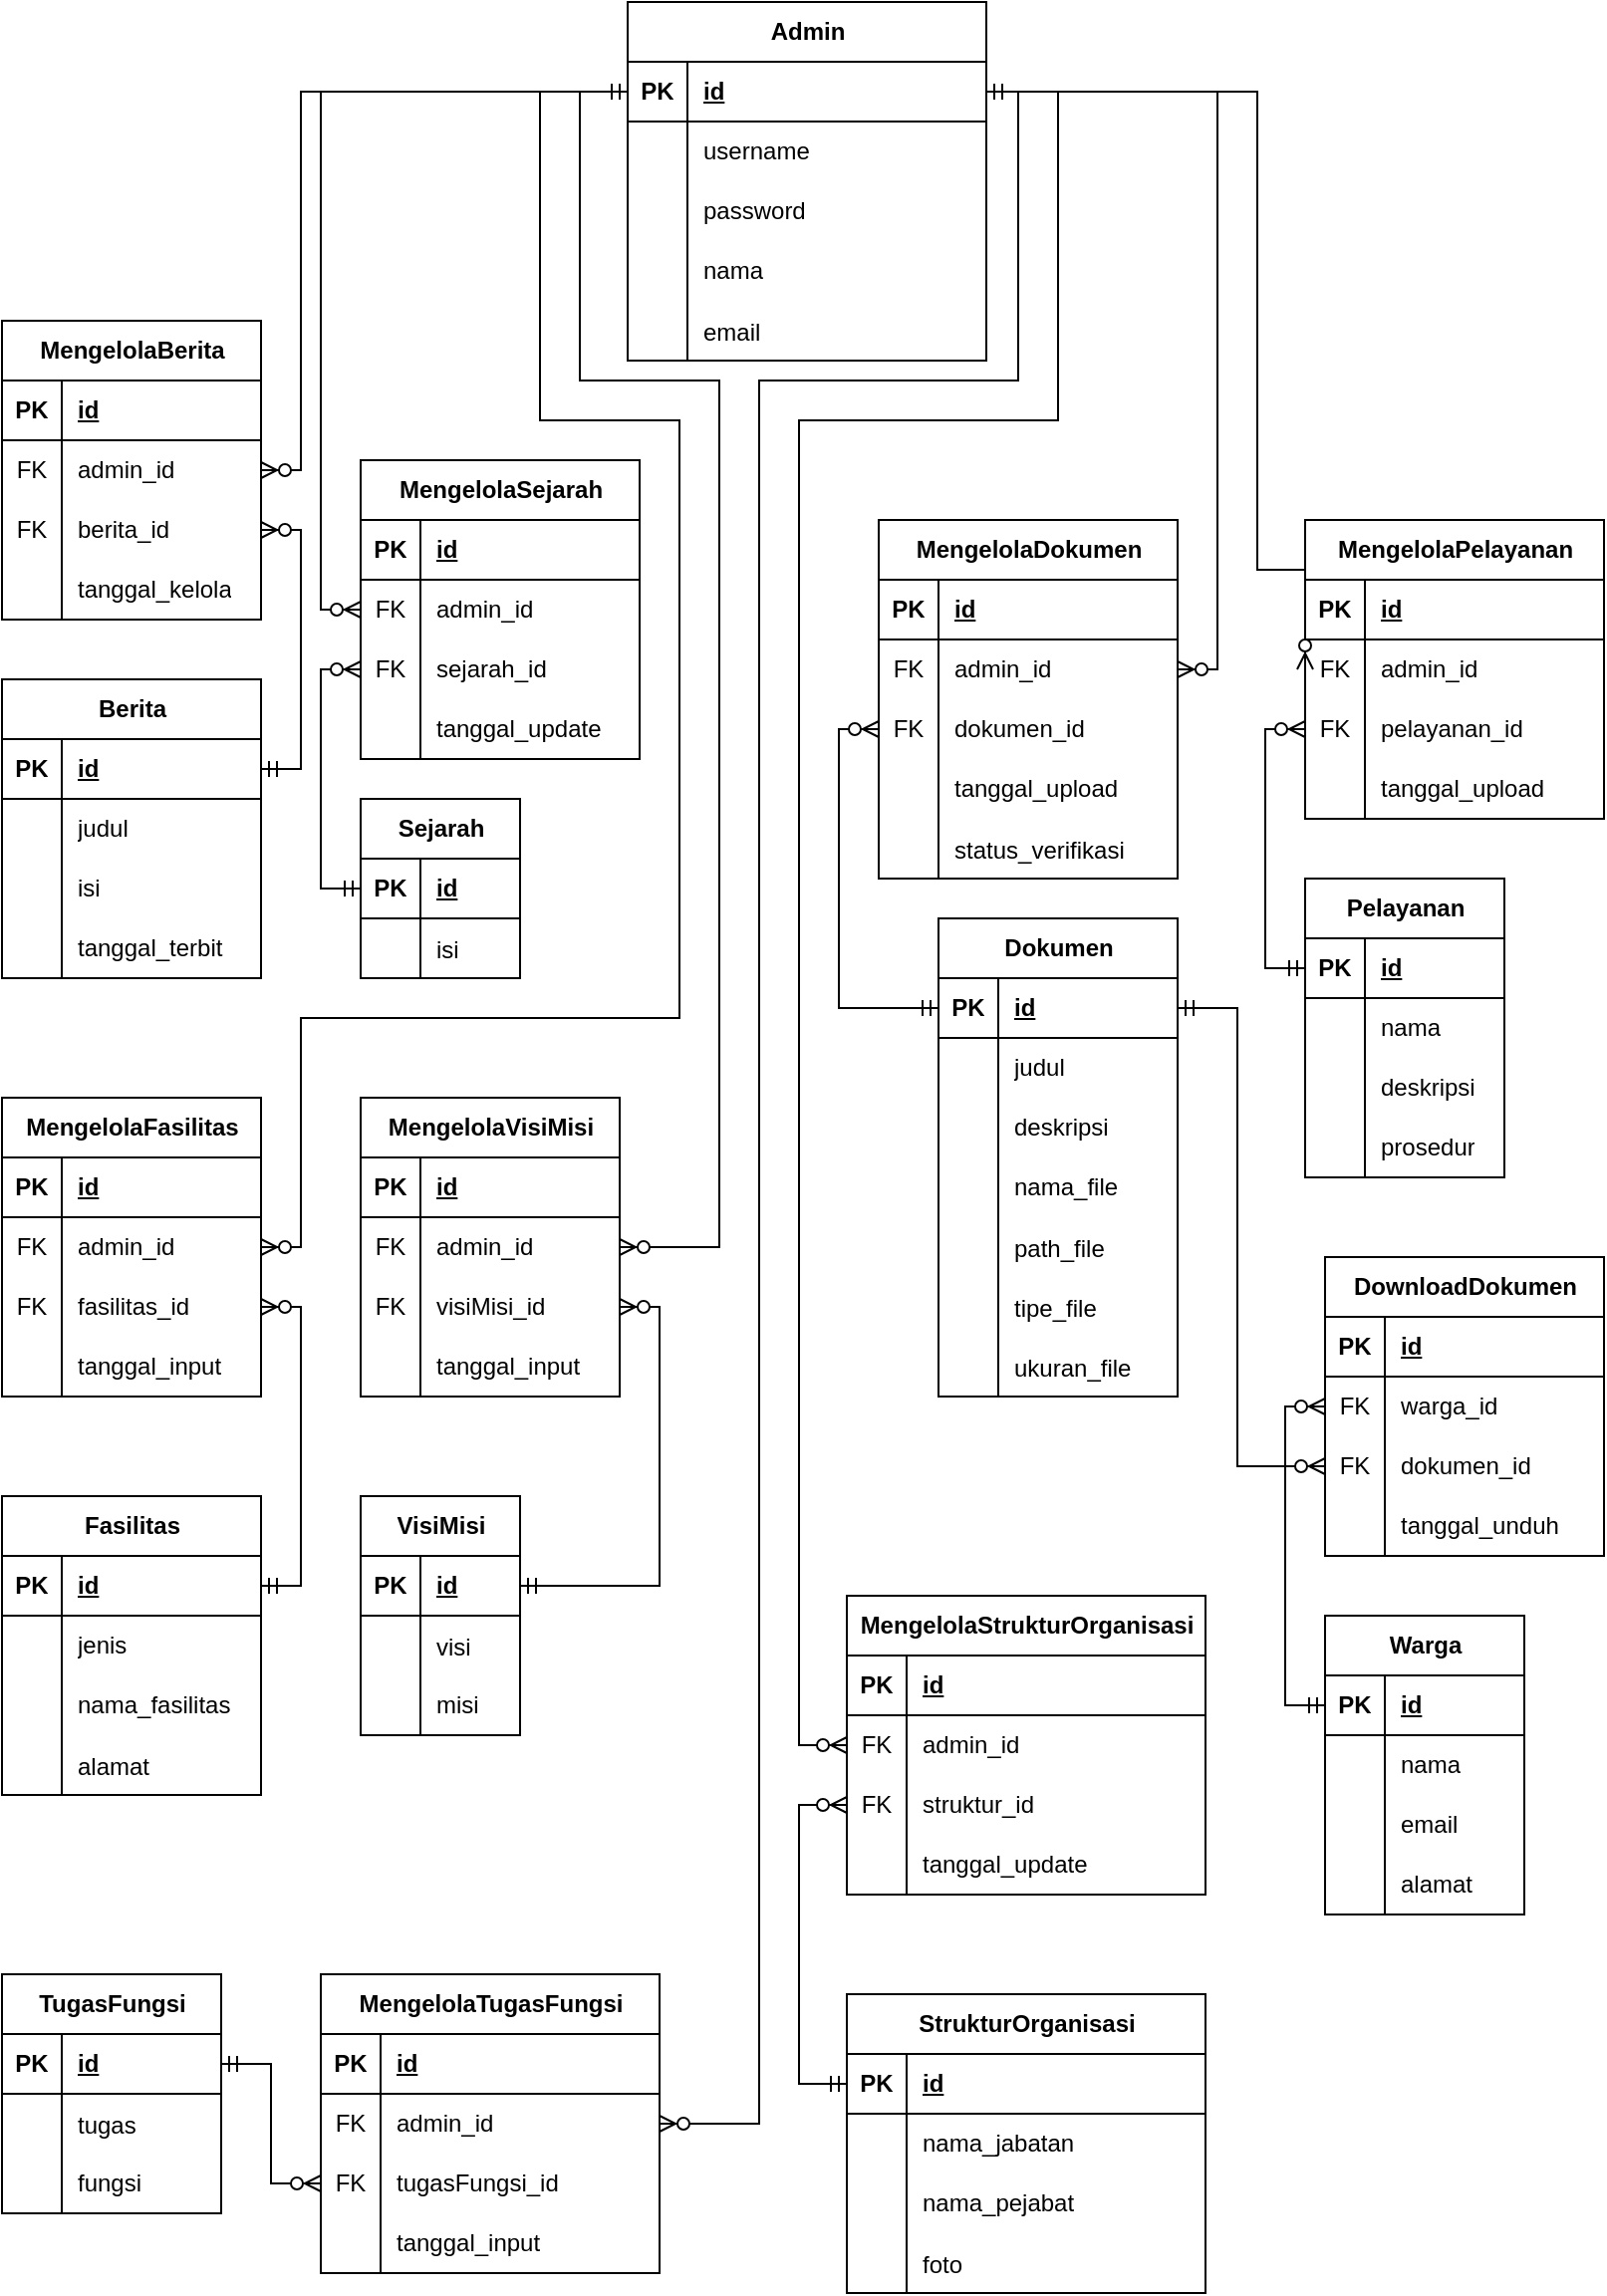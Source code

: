 <mxfile version="27.0.9">
  <diagram name="Page-1" id="cSUBBvy3aydul2sepo6r">
    <mxGraphModel dx="772" dy="629" grid="1" gridSize="10" guides="1" tooltips="1" connect="1" arrows="0" fold="1" page="1" pageScale="1" pageWidth="827" pageHeight="1169" math="0" shadow="0">
      <root>
        <mxCell id="0" />
        <mxCell id="1" parent="0" />
        <mxCell id="3QVw0OYUMFy-d4I39LsL-48" value="Admin" style="shape=table;startSize=30;container=1;collapsible=1;childLayout=tableLayout;fixedRows=1;rowLines=0;fontStyle=1;align=center;resizeLast=1;html=1;" parent="1" vertex="1">
          <mxGeometry x="324" y="10" width="180" height="180" as="geometry" />
        </mxCell>
        <mxCell id="3QVw0OYUMFy-d4I39LsL-49" value="" style="shape=tableRow;horizontal=0;startSize=0;swimlaneHead=0;swimlaneBody=0;fillColor=none;collapsible=0;dropTarget=0;points=[[0,0.5],[1,0.5]];portConstraint=eastwest;top=0;left=0;right=0;bottom=1;" parent="3QVw0OYUMFy-d4I39LsL-48" vertex="1">
          <mxGeometry y="30" width="180" height="30" as="geometry" />
        </mxCell>
        <mxCell id="3QVw0OYUMFy-d4I39LsL-50" value="PK" style="shape=partialRectangle;connectable=0;fillColor=none;top=0;left=0;bottom=0;right=0;fontStyle=1;overflow=hidden;whiteSpace=wrap;html=1;" parent="3QVw0OYUMFy-d4I39LsL-49" vertex="1">
          <mxGeometry width="30" height="30" as="geometry">
            <mxRectangle width="30" height="30" as="alternateBounds" />
          </mxGeometry>
        </mxCell>
        <mxCell id="3QVw0OYUMFy-d4I39LsL-51" value="id" style="shape=partialRectangle;connectable=0;fillColor=none;top=0;left=0;bottom=0;right=0;align=left;spacingLeft=6;fontStyle=5;overflow=hidden;whiteSpace=wrap;html=1;" parent="3QVw0OYUMFy-d4I39LsL-49" vertex="1">
          <mxGeometry x="30" width="150" height="30" as="geometry">
            <mxRectangle width="150" height="30" as="alternateBounds" />
          </mxGeometry>
        </mxCell>
        <mxCell id="3QVw0OYUMFy-d4I39LsL-52" value="" style="shape=tableRow;horizontal=0;startSize=0;swimlaneHead=0;swimlaneBody=0;fillColor=none;collapsible=0;dropTarget=0;points=[[0,0.5],[1,0.5]];portConstraint=eastwest;top=0;left=0;right=0;bottom=0;" parent="3QVw0OYUMFy-d4I39LsL-48" vertex="1">
          <mxGeometry y="60" width="180" height="30" as="geometry" />
        </mxCell>
        <mxCell id="3QVw0OYUMFy-d4I39LsL-53" value="" style="shape=partialRectangle;connectable=0;fillColor=none;top=0;left=0;bottom=0;right=0;editable=1;overflow=hidden;whiteSpace=wrap;html=1;" parent="3QVw0OYUMFy-d4I39LsL-52" vertex="1">
          <mxGeometry width="30" height="30" as="geometry">
            <mxRectangle width="30" height="30" as="alternateBounds" />
          </mxGeometry>
        </mxCell>
        <mxCell id="3QVw0OYUMFy-d4I39LsL-54" value="username" style="shape=partialRectangle;connectable=0;fillColor=none;top=0;left=0;bottom=0;right=0;align=left;spacingLeft=6;overflow=hidden;whiteSpace=wrap;html=1;" parent="3QVw0OYUMFy-d4I39LsL-52" vertex="1">
          <mxGeometry x="30" width="150" height="30" as="geometry">
            <mxRectangle width="150" height="30" as="alternateBounds" />
          </mxGeometry>
        </mxCell>
        <mxCell id="3QVw0OYUMFy-d4I39LsL-55" value="" style="shape=tableRow;horizontal=0;startSize=0;swimlaneHead=0;swimlaneBody=0;fillColor=none;collapsible=0;dropTarget=0;points=[[0,0.5],[1,0.5]];portConstraint=eastwest;top=0;left=0;right=0;bottom=0;" parent="3QVw0OYUMFy-d4I39LsL-48" vertex="1">
          <mxGeometry y="90" width="180" height="30" as="geometry" />
        </mxCell>
        <mxCell id="3QVw0OYUMFy-d4I39LsL-56" value="" style="shape=partialRectangle;connectable=0;fillColor=none;top=0;left=0;bottom=0;right=0;editable=1;overflow=hidden;whiteSpace=wrap;html=1;" parent="3QVw0OYUMFy-d4I39LsL-55" vertex="1">
          <mxGeometry width="30" height="30" as="geometry">
            <mxRectangle width="30" height="30" as="alternateBounds" />
          </mxGeometry>
        </mxCell>
        <mxCell id="3QVw0OYUMFy-d4I39LsL-57" value="password" style="shape=partialRectangle;connectable=0;fillColor=none;top=0;left=0;bottom=0;right=0;align=left;spacingLeft=6;overflow=hidden;whiteSpace=wrap;html=1;" parent="3QVw0OYUMFy-d4I39LsL-55" vertex="1">
          <mxGeometry x="30" width="150" height="30" as="geometry">
            <mxRectangle width="150" height="30" as="alternateBounds" />
          </mxGeometry>
        </mxCell>
        <mxCell id="3QVw0OYUMFy-d4I39LsL-58" value="" style="shape=tableRow;horizontal=0;startSize=0;swimlaneHead=0;swimlaneBody=0;fillColor=none;collapsible=0;dropTarget=0;points=[[0,0.5],[1,0.5]];portConstraint=eastwest;top=0;left=0;right=0;bottom=0;" parent="3QVw0OYUMFy-d4I39LsL-48" vertex="1">
          <mxGeometry y="120" width="180" height="30" as="geometry" />
        </mxCell>
        <mxCell id="3QVw0OYUMFy-d4I39LsL-59" value="" style="shape=partialRectangle;connectable=0;fillColor=none;top=0;left=0;bottom=0;right=0;editable=1;overflow=hidden;whiteSpace=wrap;html=1;" parent="3QVw0OYUMFy-d4I39LsL-58" vertex="1">
          <mxGeometry width="30" height="30" as="geometry">
            <mxRectangle width="30" height="30" as="alternateBounds" />
          </mxGeometry>
        </mxCell>
        <mxCell id="3QVw0OYUMFy-d4I39LsL-60" value="nama" style="shape=partialRectangle;connectable=0;fillColor=none;top=0;left=0;bottom=0;right=0;align=left;spacingLeft=6;overflow=hidden;whiteSpace=wrap;html=1;" parent="3QVw0OYUMFy-d4I39LsL-58" vertex="1">
          <mxGeometry x="30" width="150" height="30" as="geometry">
            <mxRectangle width="150" height="30" as="alternateBounds" />
          </mxGeometry>
        </mxCell>
        <mxCell id="3QVw0OYUMFy-d4I39LsL-61" value="" style="shape=tableRow;horizontal=0;startSize=0;swimlaneHead=0;swimlaneBody=0;fillColor=none;collapsible=0;dropTarget=0;points=[[0,0.5],[1,0.5]];portConstraint=eastwest;top=0;left=0;right=0;bottom=0;" parent="3QVw0OYUMFy-d4I39LsL-48" vertex="1">
          <mxGeometry y="150" width="180" height="30" as="geometry" />
        </mxCell>
        <mxCell id="3QVw0OYUMFy-d4I39LsL-62" value="" style="shape=partialRectangle;connectable=0;fillColor=none;top=0;left=0;bottom=0;right=0;editable=1;overflow=hidden;" parent="3QVw0OYUMFy-d4I39LsL-61" vertex="1">
          <mxGeometry width="30" height="30" as="geometry">
            <mxRectangle width="30" height="30" as="alternateBounds" />
          </mxGeometry>
        </mxCell>
        <mxCell id="3QVw0OYUMFy-d4I39LsL-63" value="email" style="shape=partialRectangle;connectable=0;fillColor=none;top=0;left=0;bottom=0;right=0;align=left;spacingLeft=6;overflow=hidden;" parent="3QVw0OYUMFy-d4I39LsL-61" vertex="1">
          <mxGeometry x="30" width="150" height="30" as="geometry">
            <mxRectangle width="150" height="30" as="alternateBounds" />
          </mxGeometry>
        </mxCell>
        <mxCell id="3QVw0OYUMFy-d4I39LsL-104" value="Warga" style="shape=table;startSize=30;container=1;collapsible=1;childLayout=tableLayout;fixedRows=1;rowLines=0;fontStyle=1;align=center;resizeLast=1;html=1;" parent="1" vertex="1">
          <mxGeometry x="674" y="820" width="100" height="150" as="geometry" />
        </mxCell>
        <mxCell id="3QVw0OYUMFy-d4I39LsL-105" value="" style="shape=tableRow;horizontal=0;startSize=0;swimlaneHead=0;swimlaneBody=0;fillColor=none;collapsible=0;dropTarget=0;points=[[0,0.5],[1,0.5]];portConstraint=eastwest;top=0;left=0;right=0;bottom=1;" parent="3QVw0OYUMFy-d4I39LsL-104" vertex="1">
          <mxGeometry y="30" width="100" height="30" as="geometry" />
        </mxCell>
        <mxCell id="3QVw0OYUMFy-d4I39LsL-106" value="PK" style="shape=partialRectangle;connectable=0;fillColor=none;top=0;left=0;bottom=0;right=0;fontStyle=1;overflow=hidden;whiteSpace=wrap;html=1;" parent="3QVw0OYUMFy-d4I39LsL-105" vertex="1">
          <mxGeometry width="30" height="30" as="geometry">
            <mxRectangle width="30" height="30" as="alternateBounds" />
          </mxGeometry>
        </mxCell>
        <mxCell id="3QVw0OYUMFy-d4I39LsL-107" value="id" style="shape=partialRectangle;connectable=0;fillColor=none;top=0;left=0;bottom=0;right=0;align=left;spacingLeft=6;fontStyle=5;overflow=hidden;whiteSpace=wrap;html=1;" parent="3QVw0OYUMFy-d4I39LsL-105" vertex="1">
          <mxGeometry x="30" width="70" height="30" as="geometry">
            <mxRectangle width="70" height="30" as="alternateBounds" />
          </mxGeometry>
        </mxCell>
        <mxCell id="3QVw0OYUMFy-d4I39LsL-108" value="" style="shape=tableRow;horizontal=0;startSize=0;swimlaneHead=0;swimlaneBody=0;fillColor=none;collapsible=0;dropTarget=0;points=[[0,0.5],[1,0.5]];portConstraint=eastwest;top=0;left=0;right=0;bottom=0;" parent="3QVw0OYUMFy-d4I39LsL-104" vertex="1">
          <mxGeometry y="60" width="100" height="30" as="geometry" />
        </mxCell>
        <mxCell id="3QVw0OYUMFy-d4I39LsL-109" value="" style="shape=partialRectangle;connectable=0;fillColor=none;top=0;left=0;bottom=0;right=0;editable=1;overflow=hidden;whiteSpace=wrap;html=1;" parent="3QVw0OYUMFy-d4I39LsL-108" vertex="1">
          <mxGeometry width="30" height="30" as="geometry">
            <mxRectangle width="30" height="30" as="alternateBounds" />
          </mxGeometry>
        </mxCell>
        <mxCell id="3QVw0OYUMFy-d4I39LsL-110" value="nama" style="shape=partialRectangle;connectable=0;fillColor=none;top=0;left=0;bottom=0;right=0;align=left;spacingLeft=6;overflow=hidden;whiteSpace=wrap;html=1;" parent="3QVw0OYUMFy-d4I39LsL-108" vertex="1">
          <mxGeometry x="30" width="70" height="30" as="geometry">
            <mxRectangle width="70" height="30" as="alternateBounds" />
          </mxGeometry>
        </mxCell>
        <mxCell id="3QVw0OYUMFy-d4I39LsL-111" value="" style="shape=tableRow;horizontal=0;startSize=0;swimlaneHead=0;swimlaneBody=0;fillColor=none;collapsible=0;dropTarget=0;points=[[0,0.5],[1,0.5]];portConstraint=eastwest;top=0;left=0;right=0;bottom=0;" parent="3QVw0OYUMFy-d4I39LsL-104" vertex="1">
          <mxGeometry y="90" width="100" height="30" as="geometry" />
        </mxCell>
        <mxCell id="3QVw0OYUMFy-d4I39LsL-112" value="" style="shape=partialRectangle;connectable=0;fillColor=none;top=0;left=0;bottom=0;right=0;editable=1;overflow=hidden;whiteSpace=wrap;html=1;" parent="3QVw0OYUMFy-d4I39LsL-111" vertex="1">
          <mxGeometry width="30" height="30" as="geometry">
            <mxRectangle width="30" height="30" as="alternateBounds" />
          </mxGeometry>
        </mxCell>
        <mxCell id="3QVw0OYUMFy-d4I39LsL-113" value="email" style="shape=partialRectangle;connectable=0;fillColor=none;top=0;left=0;bottom=0;right=0;align=left;spacingLeft=6;overflow=hidden;whiteSpace=wrap;html=1;" parent="3QVw0OYUMFy-d4I39LsL-111" vertex="1">
          <mxGeometry x="30" width="70" height="30" as="geometry">
            <mxRectangle width="70" height="30" as="alternateBounds" />
          </mxGeometry>
        </mxCell>
        <mxCell id="3QVw0OYUMFy-d4I39LsL-114" value="" style="shape=tableRow;horizontal=0;startSize=0;swimlaneHead=0;swimlaneBody=0;fillColor=none;collapsible=0;dropTarget=0;points=[[0,0.5],[1,0.5]];portConstraint=eastwest;top=0;left=0;right=0;bottom=0;" parent="3QVw0OYUMFy-d4I39LsL-104" vertex="1">
          <mxGeometry y="120" width="100" height="30" as="geometry" />
        </mxCell>
        <mxCell id="3QVw0OYUMFy-d4I39LsL-115" value="" style="shape=partialRectangle;connectable=0;fillColor=none;top=0;left=0;bottom=0;right=0;editable=1;overflow=hidden;whiteSpace=wrap;html=1;" parent="3QVw0OYUMFy-d4I39LsL-114" vertex="1">
          <mxGeometry width="30" height="30" as="geometry">
            <mxRectangle width="30" height="30" as="alternateBounds" />
          </mxGeometry>
        </mxCell>
        <mxCell id="3QVw0OYUMFy-d4I39LsL-116" value="alamat" style="shape=partialRectangle;connectable=0;fillColor=none;top=0;left=0;bottom=0;right=0;align=left;spacingLeft=6;overflow=hidden;whiteSpace=wrap;html=1;" parent="3QVw0OYUMFy-d4I39LsL-114" vertex="1">
          <mxGeometry x="30" width="70" height="30" as="geometry">
            <mxRectangle width="70" height="30" as="alternateBounds" />
          </mxGeometry>
        </mxCell>
        <mxCell id="3QVw0OYUMFy-d4I39LsL-120" value="Berita" style="shape=table;startSize=30;container=1;collapsible=1;childLayout=tableLayout;fixedRows=1;rowLines=0;fontStyle=1;align=center;resizeLast=1;html=1;" parent="1" vertex="1">
          <mxGeometry x="10" y="350" width="130" height="150" as="geometry" />
        </mxCell>
        <mxCell id="3QVw0OYUMFy-d4I39LsL-121" value="" style="shape=tableRow;horizontal=0;startSize=0;swimlaneHead=0;swimlaneBody=0;fillColor=none;collapsible=0;dropTarget=0;points=[[0,0.5],[1,0.5]];portConstraint=eastwest;top=0;left=0;right=0;bottom=1;" parent="3QVw0OYUMFy-d4I39LsL-120" vertex="1">
          <mxGeometry y="30" width="130" height="30" as="geometry" />
        </mxCell>
        <mxCell id="3QVw0OYUMFy-d4I39LsL-122" value="PK" style="shape=partialRectangle;connectable=0;fillColor=none;top=0;left=0;bottom=0;right=0;fontStyle=1;overflow=hidden;whiteSpace=wrap;html=1;" parent="3QVw0OYUMFy-d4I39LsL-121" vertex="1">
          <mxGeometry width="30" height="30" as="geometry">
            <mxRectangle width="30" height="30" as="alternateBounds" />
          </mxGeometry>
        </mxCell>
        <mxCell id="3QVw0OYUMFy-d4I39LsL-123" value="id" style="shape=partialRectangle;connectable=0;fillColor=none;top=0;left=0;bottom=0;right=0;align=left;spacingLeft=6;fontStyle=5;overflow=hidden;whiteSpace=wrap;html=1;" parent="3QVw0OYUMFy-d4I39LsL-121" vertex="1">
          <mxGeometry x="30" width="100" height="30" as="geometry">
            <mxRectangle width="100" height="30" as="alternateBounds" />
          </mxGeometry>
        </mxCell>
        <mxCell id="3QVw0OYUMFy-d4I39LsL-124" value="" style="shape=tableRow;horizontal=0;startSize=0;swimlaneHead=0;swimlaneBody=0;fillColor=none;collapsible=0;dropTarget=0;points=[[0,0.5],[1,0.5]];portConstraint=eastwest;top=0;left=0;right=0;bottom=0;" parent="3QVw0OYUMFy-d4I39LsL-120" vertex="1">
          <mxGeometry y="60" width="130" height="30" as="geometry" />
        </mxCell>
        <mxCell id="3QVw0OYUMFy-d4I39LsL-125" value="" style="shape=partialRectangle;connectable=0;fillColor=none;top=0;left=0;bottom=0;right=0;editable=1;overflow=hidden;whiteSpace=wrap;html=1;" parent="3QVw0OYUMFy-d4I39LsL-124" vertex="1">
          <mxGeometry width="30" height="30" as="geometry">
            <mxRectangle width="30" height="30" as="alternateBounds" />
          </mxGeometry>
        </mxCell>
        <mxCell id="3QVw0OYUMFy-d4I39LsL-126" value="judul" style="shape=partialRectangle;connectable=0;fillColor=none;top=0;left=0;bottom=0;right=0;align=left;spacingLeft=6;overflow=hidden;whiteSpace=wrap;html=1;" parent="3QVw0OYUMFy-d4I39LsL-124" vertex="1">
          <mxGeometry x="30" width="100" height="30" as="geometry">
            <mxRectangle width="100" height="30" as="alternateBounds" />
          </mxGeometry>
        </mxCell>
        <mxCell id="3QVw0OYUMFy-d4I39LsL-127" value="" style="shape=tableRow;horizontal=0;startSize=0;swimlaneHead=0;swimlaneBody=0;fillColor=none;collapsible=0;dropTarget=0;points=[[0,0.5],[1,0.5]];portConstraint=eastwest;top=0;left=0;right=0;bottom=0;" parent="3QVw0OYUMFy-d4I39LsL-120" vertex="1">
          <mxGeometry y="90" width="130" height="30" as="geometry" />
        </mxCell>
        <mxCell id="3QVw0OYUMFy-d4I39LsL-128" value="" style="shape=partialRectangle;connectable=0;fillColor=none;top=0;left=0;bottom=0;right=0;editable=1;overflow=hidden;whiteSpace=wrap;html=1;" parent="3QVw0OYUMFy-d4I39LsL-127" vertex="1">
          <mxGeometry width="30" height="30" as="geometry">
            <mxRectangle width="30" height="30" as="alternateBounds" />
          </mxGeometry>
        </mxCell>
        <mxCell id="3QVw0OYUMFy-d4I39LsL-129" value="isi" style="shape=partialRectangle;connectable=0;fillColor=none;top=0;left=0;bottom=0;right=0;align=left;spacingLeft=6;overflow=hidden;whiteSpace=wrap;html=1;" parent="3QVw0OYUMFy-d4I39LsL-127" vertex="1">
          <mxGeometry x="30" width="100" height="30" as="geometry">
            <mxRectangle width="100" height="30" as="alternateBounds" />
          </mxGeometry>
        </mxCell>
        <mxCell id="3QVw0OYUMFy-d4I39LsL-130" value="" style="shape=tableRow;horizontal=0;startSize=0;swimlaneHead=0;swimlaneBody=0;fillColor=none;collapsible=0;dropTarget=0;points=[[0,0.5],[1,0.5]];portConstraint=eastwest;top=0;left=0;right=0;bottom=0;" parent="3QVw0OYUMFy-d4I39LsL-120" vertex="1">
          <mxGeometry y="120" width="130" height="30" as="geometry" />
        </mxCell>
        <mxCell id="3QVw0OYUMFy-d4I39LsL-131" value="" style="shape=partialRectangle;connectable=0;fillColor=none;top=0;left=0;bottom=0;right=0;editable=1;overflow=hidden;whiteSpace=wrap;html=1;" parent="3QVw0OYUMFy-d4I39LsL-130" vertex="1">
          <mxGeometry width="30" height="30" as="geometry">
            <mxRectangle width="30" height="30" as="alternateBounds" />
          </mxGeometry>
        </mxCell>
        <mxCell id="3QVw0OYUMFy-d4I39LsL-132" value="tanggal_terbit" style="shape=partialRectangle;connectable=0;fillColor=none;top=0;left=0;bottom=0;right=0;align=left;spacingLeft=6;overflow=hidden;whiteSpace=wrap;html=1;" parent="3QVw0OYUMFy-d4I39LsL-130" vertex="1">
          <mxGeometry x="30" width="100" height="30" as="geometry">
            <mxRectangle width="100" height="30" as="alternateBounds" />
          </mxGeometry>
        </mxCell>
        <mxCell id="3QVw0OYUMFy-d4I39LsL-139" value="Dokumen" style="shape=table;startSize=30;container=1;collapsible=1;childLayout=tableLayout;fixedRows=1;rowLines=0;fontStyle=1;align=center;resizeLast=1;html=1;" parent="1" vertex="1">
          <mxGeometry x="480" y="470" width="120" height="240" as="geometry" />
        </mxCell>
        <mxCell id="3QVw0OYUMFy-d4I39LsL-140" value="" style="shape=tableRow;horizontal=0;startSize=0;swimlaneHead=0;swimlaneBody=0;fillColor=none;collapsible=0;dropTarget=0;points=[[0,0.5],[1,0.5]];portConstraint=eastwest;top=0;left=0;right=0;bottom=1;" parent="3QVw0OYUMFy-d4I39LsL-139" vertex="1">
          <mxGeometry y="30" width="120" height="30" as="geometry" />
        </mxCell>
        <mxCell id="3QVw0OYUMFy-d4I39LsL-141" value="PK" style="shape=partialRectangle;connectable=0;fillColor=none;top=0;left=0;bottom=0;right=0;fontStyle=1;overflow=hidden;whiteSpace=wrap;html=1;" parent="3QVw0OYUMFy-d4I39LsL-140" vertex="1">
          <mxGeometry width="30" height="30" as="geometry">
            <mxRectangle width="30" height="30" as="alternateBounds" />
          </mxGeometry>
        </mxCell>
        <mxCell id="3QVw0OYUMFy-d4I39LsL-142" value="id" style="shape=partialRectangle;connectable=0;fillColor=none;top=0;left=0;bottom=0;right=0;align=left;spacingLeft=6;fontStyle=5;overflow=hidden;whiteSpace=wrap;html=1;" parent="3QVw0OYUMFy-d4I39LsL-140" vertex="1">
          <mxGeometry x="30" width="90" height="30" as="geometry">
            <mxRectangle width="90" height="30" as="alternateBounds" />
          </mxGeometry>
        </mxCell>
        <mxCell id="3QVw0OYUMFy-d4I39LsL-143" value="" style="shape=tableRow;horizontal=0;startSize=0;swimlaneHead=0;swimlaneBody=0;fillColor=none;collapsible=0;dropTarget=0;points=[[0,0.5],[1,0.5]];portConstraint=eastwest;top=0;left=0;right=0;bottom=0;" parent="3QVw0OYUMFy-d4I39LsL-139" vertex="1">
          <mxGeometry y="60" width="120" height="30" as="geometry" />
        </mxCell>
        <mxCell id="3QVw0OYUMFy-d4I39LsL-144" value="" style="shape=partialRectangle;connectable=0;fillColor=none;top=0;left=0;bottom=0;right=0;editable=1;overflow=hidden;whiteSpace=wrap;html=1;" parent="3QVw0OYUMFy-d4I39LsL-143" vertex="1">
          <mxGeometry width="30" height="30" as="geometry">
            <mxRectangle width="30" height="30" as="alternateBounds" />
          </mxGeometry>
        </mxCell>
        <mxCell id="3QVw0OYUMFy-d4I39LsL-145" value="judul" style="shape=partialRectangle;connectable=0;fillColor=none;top=0;left=0;bottom=0;right=0;align=left;spacingLeft=6;overflow=hidden;whiteSpace=wrap;html=1;" parent="3QVw0OYUMFy-d4I39LsL-143" vertex="1">
          <mxGeometry x="30" width="90" height="30" as="geometry">
            <mxRectangle width="90" height="30" as="alternateBounds" />
          </mxGeometry>
        </mxCell>
        <mxCell id="3QVw0OYUMFy-d4I39LsL-146" value="" style="shape=tableRow;horizontal=0;startSize=0;swimlaneHead=0;swimlaneBody=0;fillColor=none;collapsible=0;dropTarget=0;points=[[0,0.5],[1,0.5]];portConstraint=eastwest;top=0;left=0;right=0;bottom=0;" parent="3QVw0OYUMFy-d4I39LsL-139" vertex="1">
          <mxGeometry y="90" width="120" height="30" as="geometry" />
        </mxCell>
        <mxCell id="3QVw0OYUMFy-d4I39LsL-147" value="" style="shape=partialRectangle;connectable=0;fillColor=none;top=0;left=0;bottom=0;right=0;editable=1;overflow=hidden;whiteSpace=wrap;html=1;" parent="3QVw0OYUMFy-d4I39LsL-146" vertex="1">
          <mxGeometry width="30" height="30" as="geometry">
            <mxRectangle width="30" height="30" as="alternateBounds" />
          </mxGeometry>
        </mxCell>
        <mxCell id="3QVw0OYUMFy-d4I39LsL-148" value="deskripsi" style="shape=partialRectangle;connectable=0;fillColor=none;top=0;left=0;bottom=0;right=0;align=left;spacingLeft=6;overflow=hidden;whiteSpace=wrap;html=1;" parent="3QVw0OYUMFy-d4I39LsL-146" vertex="1">
          <mxGeometry x="30" width="90" height="30" as="geometry">
            <mxRectangle width="90" height="30" as="alternateBounds" />
          </mxGeometry>
        </mxCell>
        <mxCell id="3QVw0OYUMFy-d4I39LsL-149" value="" style="shape=tableRow;horizontal=0;startSize=0;swimlaneHead=0;swimlaneBody=0;fillColor=none;collapsible=0;dropTarget=0;points=[[0,0.5],[1,0.5]];portConstraint=eastwest;top=0;left=0;right=0;bottom=0;" parent="3QVw0OYUMFy-d4I39LsL-139" vertex="1">
          <mxGeometry y="120" width="120" height="30" as="geometry" />
        </mxCell>
        <mxCell id="3QVw0OYUMFy-d4I39LsL-150" value="" style="shape=partialRectangle;connectable=0;fillColor=none;top=0;left=0;bottom=0;right=0;editable=1;overflow=hidden;whiteSpace=wrap;html=1;" parent="3QVw0OYUMFy-d4I39LsL-149" vertex="1">
          <mxGeometry width="30" height="30" as="geometry">
            <mxRectangle width="30" height="30" as="alternateBounds" />
          </mxGeometry>
        </mxCell>
        <mxCell id="3QVw0OYUMFy-d4I39LsL-151" value="nama_file" style="shape=partialRectangle;connectable=0;fillColor=none;top=0;left=0;bottom=0;right=0;align=left;spacingLeft=6;overflow=hidden;whiteSpace=wrap;html=1;" parent="3QVw0OYUMFy-d4I39LsL-149" vertex="1">
          <mxGeometry x="30" width="90" height="30" as="geometry">
            <mxRectangle width="90" height="30" as="alternateBounds" />
          </mxGeometry>
        </mxCell>
        <mxCell id="3QVw0OYUMFy-d4I39LsL-152" value="" style="shape=tableRow;horizontal=0;startSize=0;swimlaneHead=0;swimlaneBody=0;fillColor=none;collapsible=0;dropTarget=0;points=[[0,0.5],[1,0.5]];portConstraint=eastwest;top=0;left=0;right=0;bottom=0;" parent="3QVw0OYUMFy-d4I39LsL-139" vertex="1">
          <mxGeometry y="150" width="120" height="30" as="geometry" />
        </mxCell>
        <mxCell id="3QVw0OYUMFy-d4I39LsL-153" value="" style="shape=partialRectangle;connectable=0;fillColor=none;top=0;left=0;bottom=0;right=0;editable=1;overflow=hidden;" parent="3QVw0OYUMFy-d4I39LsL-152" vertex="1">
          <mxGeometry width="30" height="30" as="geometry">
            <mxRectangle width="30" height="30" as="alternateBounds" />
          </mxGeometry>
        </mxCell>
        <mxCell id="3QVw0OYUMFy-d4I39LsL-154" value="path_file" style="shape=partialRectangle;connectable=0;fillColor=none;top=0;left=0;bottom=0;right=0;align=left;spacingLeft=6;overflow=hidden;" parent="3QVw0OYUMFy-d4I39LsL-152" vertex="1">
          <mxGeometry x="30" width="90" height="30" as="geometry">
            <mxRectangle width="90" height="30" as="alternateBounds" />
          </mxGeometry>
        </mxCell>
        <mxCell id="rhD4lq1W77YX2N_1p_Zf-18" value="" style="shape=tableRow;horizontal=0;startSize=0;swimlaneHead=0;swimlaneBody=0;fillColor=none;collapsible=0;dropTarget=0;points=[[0,0.5],[1,0.5]];portConstraint=eastwest;top=0;left=0;right=0;bottom=0;" parent="3QVw0OYUMFy-d4I39LsL-139" vertex="1">
          <mxGeometry y="180" width="120" height="30" as="geometry" />
        </mxCell>
        <mxCell id="rhD4lq1W77YX2N_1p_Zf-19" value="" style="shape=partialRectangle;connectable=0;fillColor=none;top=0;left=0;bottom=0;right=0;editable=1;overflow=hidden;" parent="rhD4lq1W77YX2N_1p_Zf-18" vertex="1">
          <mxGeometry width="30" height="30" as="geometry">
            <mxRectangle width="30" height="30" as="alternateBounds" />
          </mxGeometry>
        </mxCell>
        <mxCell id="rhD4lq1W77YX2N_1p_Zf-20" value="tipe_file" style="shape=partialRectangle;connectable=0;fillColor=none;top=0;left=0;bottom=0;right=0;align=left;spacingLeft=6;overflow=hidden;" parent="rhD4lq1W77YX2N_1p_Zf-18" vertex="1">
          <mxGeometry x="30" width="90" height="30" as="geometry">
            <mxRectangle width="90" height="30" as="alternateBounds" />
          </mxGeometry>
        </mxCell>
        <mxCell id="rhD4lq1W77YX2N_1p_Zf-24" value="" style="shape=tableRow;horizontal=0;startSize=0;swimlaneHead=0;swimlaneBody=0;fillColor=none;collapsible=0;dropTarget=0;points=[[0,0.5],[1,0.5]];portConstraint=eastwest;top=0;left=0;right=0;bottom=0;" parent="3QVw0OYUMFy-d4I39LsL-139" vertex="1">
          <mxGeometry y="210" width="120" height="30" as="geometry" />
        </mxCell>
        <mxCell id="rhD4lq1W77YX2N_1p_Zf-25" value="" style="shape=partialRectangle;connectable=0;fillColor=none;top=0;left=0;bottom=0;right=0;editable=1;overflow=hidden;" parent="rhD4lq1W77YX2N_1p_Zf-24" vertex="1">
          <mxGeometry width="30" height="30" as="geometry">
            <mxRectangle width="30" height="30" as="alternateBounds" />
          </mxGeometry>
        </mxCell>
        <mxCell id="rhD4lq1W77YX2N_1p_Zf-26" value="ukuran_file" style="shape=partialRectangle;connectable=0;fillColor=none;top=0;left=0;bottom=0;right=0;align=left;spacingLeft=6;overflow=hidden;" parent="rhD4lq1W77YX2N_1p_Zf-24" vertex="1">
          <mxGeometry x="30" width="90" height="30" as="geometry">
            <mxRectangle width="90" height="30" as="alternateBounds" />
          </mxGeometry>
        </mxCell>
        <mxCell id="3QVw0OYUMFy-d4I39LsL-155" value="Sejarah" style="shape=table;startSize=30;container=1;collapsible=1;childLayout=tableLayout;fixedRows=1;rowLines=0;fontStyle=1;align=center;resizeLast=1;html=1;" parent="1" vertex="1">
          <mxGeometry x="190" y="410" width="80" height="90" as="geometry" />
        </mxCell>
        <mxCell id="3QVw0OYUMFy-d4I39LsL-156" value="" style="shape=tableRow;horizontal=0;startSize=0;swimlaneHead=0;swimlaneBody=0;fillColor=none;collapsible=0;dropTarget=0;points=[[0,0.5],[1,0.5]];portConstraint=eastwest;top=0;left=0;right=0;bottom=1;" parent="3QVw0OYUMFy-d4I39LsL-155" vertex="1">
          <mxGeometry y="30" width="80" height="30" as="geometry" />
        </mxCell>
        <mxCell id="3QVw0OYUMFy-d4I39LsL-157" value="PK" style="shape=partialRectangle;connectable=0;fillColor=none;top=0;left=0;bottom=0;right=0;fontStyle=1;overflow=hidden;whiteSpace=wrap;html=1;" parent="3QVw0OYUMFy-d4I39LsL-156" vertex="1">
          <mxGeometry width="30" height="30" as="geometry">
            <mxRectangle width="30" height="30" as="alternateBounds" />
          </mxGeometry>
        </mxCell>
        <mxCell id="3QVw0OYUMFy-d4I39LsL-158" value="id" style="shape=partialRectangle;connectable=0;fillColor=none;top=0;left=0;bottom=0;right=0;align=left;spacingLeft=6;fontStyle=5;overflow=hidden;whiteSpace=wrap;html=1;" parent="3QVw0OYUMFy-d4I39LsL-156" vertex="1">
          <mxGeometry x="30" width="50" height="30" as="geometry">
            <mxRectangle width="50" height="30" as="alternateBounds" />
          </mxGeometry>
        </mxCell>
        <mxCell id="3QVw0OYUMFy-d4I39LsL-174" value="" style="shape=tableRow;horizontal=0;startSize=0;swimlaneHead=0;swimlaneBody=0;fillColor=none;collapsible=0;dropTarget=0;points=[[0,0.5],[1,0.5]];portConstraint=eastwest;top=0;left=0;right=0;bottom=0;" parent="3QVw0OYUMFy-d4I39LsL-155" vertex="1">
          <mxGeometry y="60" width="80" height="30" as="geometry" />
        </mxCell>
        <mxCell id="3QVw0OYUMFy-d4I39LsL-175" value="" style="shape=partialRectangle;connectable=0;fillColor=none;top=0;left=0;bottom=0;right=0;editable=1;overflow=hidden;" parent="3QVw0OYUMFy-d4I39LsL-174" vertex="1">
          <mxGeometry width="30" height="30" as="geometry">
            <mxRectangle width="30" height="30" as="alternateBounds" />
          </mxGeometry>
        </mxCell>
        <mxCell id="3QVw0OYUMFy-d4I39LsL-176" value="isi" style="shape=partialRectangle;connectable=0;fillColor=none;top=0;left=0;bottom=0;right=0;align=left;spacingLeft=6;overflow=hidden;" parent="3QVw0OYUMFy-d4I39LsL-174" vertex="1">
          <mxGeometry x="30" width="50" height="30" as="geometry">
            <mxRectangle width="50" height="30" as="alternateBounds" />
          </mxGeometry>
        </mxCell>
        <mxCell id="rhD4lq1W77YX2N_1p_Zf-42" value="VisiMisi" style="shape=table;startSize=30;container=1;collapsible=1;childLayout=tableLayout;fixedRows=1;rowLines=0;fontStyle=1;align=center;resizeLast=1;html=1;" parent="1" vertex="1">
          <mxGeometry x="190" y="760" width="80" height="120" as="geometry" />
        </mxCell>
        <mxCell id="rhD4lq1W77YX2N_1p_Zf-43" value="" style="shape=tableRow;horizontal=0;startSize=0;swimlaneHead=0;swimlaneBody=0;fillColor=none;collapsible=0;dropTarget=0;points=[[0,0.5],[1,0.5]];portConstraint=eastwest;top=0;left=0;right=0;bottom=1;" parent="rhD4lq1W77YX2N_1p_Zf-42" vertex="1">
          <mxGeometry y="30" width="80" height="30" as="geometry" />
        </mxCell>
        <mxCell id="rhD4lq1W77YX2N_1p_Zf-44" value="PK" style="shape=partialRectangle;connectable=0;fillColor=none;top=0;left=0;bottom=0;right=0;fontStyle=1;overflow=hidden;whiteSpace=wrap;html=1;" parent="rhD4lq1W77YX2N_1p_Zf-43" vertex="1">
          <mxGeometry width="30" height="30" as="geometry">
            <mxRectangle width="30" height="30" as="alternateBounds" />
          </mxGeometry>
        </mxCell>
        <mxCell id="rhD4lq1W77YX2N_1p_Zf-45" value="id" style="shape=partialRectangle;connectable=0;fillColor=none;top=0;left=0;bottom=0;right=0;align=left;spacingLeft=6;fontStyle=5;overflow=hidden;whiteSpace=wrap;html=1;" parent="rhD4lq1W77YX2N_1p_Zf-43" vertex="1">
          <mxGeometry x="30" width="50" height="30" as="geometry">
            <mxRectangle width="50" height="30" as="alternateBounds" />
          </mxGeometry>
        </mxCell>
        <mxCell id="rhD4lq1W77YX2N_1p_Zf-46" value="" style="shape=tableRow;horizontal=0;startSize=0;swimlaneHead=0;swimlaneBody=0;fillColor=none;collapsible=0;dropTarget=0;points=[[0,0.5],[1,0.5]];portConstraint=eastwest;top=0;left=0;right=0;bottom=0;" parent="rhD4lq1W77YX2N_1p_Zf-42" vertex="1">
          <mxGeometry y="60" width="80" height="30" as="geometry" />
        </mxCell>
        <mxCell id="rhD4lq1W77YX2N_1p_Zf-47" value="" style="shape=partialRectangle;connectable=0;fillColor=none;top=0;left=0;bottom=0;right=0;editable=1;overflow=hidden;" parent="rhD4lq1W77YX2N_1p_Zf-46" vertex="1">
          <mxGeometry width="30" height="30" as="geometry">
            <mxRectangle width="30" height="30" as="alternateBounds" />
          </mxGeometry>
        </mxCell>
        <mxCell id="rhD4lq1W77YX2N_1p_Zf-48" value="visi" style="shape=partialRectangle;connectable=0;fillColor=none;top=0;left=0;bottom=0;right=0;align=left;spacingLeft=6;overflow=hidden;" parent="rhD4lq1W77YX2N_1p_Zf-46" vertex="1">
          <mxGeometry x="30" width="50" height="30" as="geometry">
            <mxRectangle width="50" height="30" as="alternateBounds" />
          </mxGeometry>
        </mxCell>
        <mxCell id="rhD4lq1W77YX2N_1p_Zf-49" value="" style="shape=tableRow;horizontal=0;startSize=0;swimlaneHead=0;swimlaneBody=0;fillColor=none;collapsible=0;dropTarget=0;points=[[0,0.5],[1,0.5]];portConstraint=eastwest;top=0;left=0;right=0;bottom=0;" parent="rhD4lq1W77YX2N_1p_Zf-42" vertex="1">
          <mxGeometry y="90" width="80" height="30" as="geometry" />
        </mxCell>
        <mxCell id="rhD4lq1W77YX2N_1p_Zf-50" value="" style="shape=partialRectangle;connectable=0;fillColor=none;top=0;left=0;bottom=0;right=0;editable=1;overflow=hidden;whiteSpace=wrap;html=1;" parent="rhD4lq1W77YX2N_1p_Zf-49" vertex="1">
          <mxGeometry width="30" height="30" as="geometry">
            <mxRectangle width="30" height="30" as="alternateBounds" />
          </mxGeometry>
        </mxCell>
        <mxCell id="rhD4lq1W77YX2N_1p_Zf-51" value="misi" style="shape=partialRectangle;connectable=0;fillColor=none;top=0;left=0;bottom=0;right=0;align=left;spacingLeft=6;overflow=hidden;whiteSpace=wrap;html=1;" parent="rhD4lq1W77YX2N_1p_Zf-49" vertex="1">
          <mxGeometry x="30" width="50" height="30" as="geometry">
            <mxRectangle width="50" height="30" as="alternateBounds" />
          </mxGeometry>
        </mxCell>
        <mxCell id="rhD4lq1W77YX2N_1p_Zf-61" value="TugasFungsi" style="shape=table;startSize=30;container=1;collapsible=1;childLayout=tableLayout;fixedRows=1;rowLines=0;fontStyle=1;align=center;resizeLast=1;html=1;" parent="1" vertex="1">
          <mxGeometry x="10" y="1000" width="110" height="120" as="geometry" />
        </mxCell>
        <mxCell id="rhD4lq1W77YX2N_1p_Zf-62" value="" style="shape=tableRow;horizontal=0;startSize=0;swimlaneHead=0;swimlaneBody=0;fillColor=none;collapsible=0;dropTarget=0;points=[[0,0.5],[1,0.5]];portConstraint=eastwest;top=0;left=0;right=0;bottom=1;" parent="rhD4lq1W77YX2N_1p_Zf-61" vertex="1">
          <mxGeometry y="30" width="110" height="30" as="geometry" />
        </mxCell>
        <mxCell id="rhD4lq1W77YX2N_1p_Zf-63" value="PK" style="shape=partialRectangle;connectable=0;fillColor=none;top=0;left=0;bottom=0;right=0;fontStyle=1;overflow=hidden;whiteSpace=wrap;html=1;" parent="rhD4lq1W77YX2N_1p_Zf-62" vertex="1">
          <mxGeometry width="30" height="30" as="geometry">
            <mxRectangle width="30" height="30" as="alternateBounds" />
          </mxGeometry>
        </mxCell>
        <mxCell id="rhD4lq1W77YX2N_1p_Zf-64" value="id" style="shape=partialRectangle;connectable=0;fillColor=none;top=0;left=0;bottom=0;right=0;align=left;spacingLeft=6;fontStyle=5;overflow=hidden;whiteSpace=wrap;html=1;" parent="rhD4lq1W77YX2N_1p_Zf-62" vertex="1">
          <mxGeometry x="30" width="80" height="30" as="geometry">
            <mxRectangle width="80" height="30" as="alternateBounds" />
          </mxGeometry>
        </mxCell>
        <mxCell id="rhD4lq1W77YX2N_1p_Zf-65" value="" style="shape=tableRow;horizontal=0;startSize=0;swimlaneHead=0;swimlaneBody=0;fillColor=none;collapsible=0;dropTarget=0;points=[[0,0.5],[1,0.5]];portConstraint=eastwest;top=0;left=0;right=0;bottom=0;" parent="rhD4lq1W77YX2N_1p_Zf-61" vertex="1">
          <mxGeometry y="60" width="110" height="30" as="geometry" />
        </mxCell>
        <mxCell id="rhD4lq1W77YX2N_1p_Zf-66" value="" style="shape=partialRectangle;connectable=0;fillColor=none;top=0;left=0;bottom=0;right=0;editable=1;overflow=hidden;" parent="rhD4lq1W77YX2N_1p_Zf-65" vertex="1">
          <mxGeometry width="30" height="30" as="geometry">
            <mxRectangle width="30" height="30" as="alternateBounds" />
          </mxGeometry>
        </mxCell>
        <mxCell id="rhD4lq1W77YX2N_1p_Zf-67" value="tugas" style="shape=partialRectangle;connectable=0;fillColor=none;top=0;left=0;bottom=0;right=0;align=left;spacingLeft=6;overflow=hidden;" parent="rhD4lq1W77YX2N_1p_Zf-65" vertex="1">
          <mxGeometry x="30" width="80" height="30" as="geometry">
            <mxRectangle width="80" height="30" as="alternateBounds" />
          </mxGeometry>
        </mxCell>
        <mxCell id="rhD4lq1W77YX2N_1p_Zf-68" value="" style="shape=tableRow;horizontal=0;startSize=0;swimlaneHead=0;swimlaneBody=0;fillColor=none;collapsible=0;dropTarget=0;points=[[0,0.5],[1,0.5]];portConstraint=eastwest;top=0;left=0;right=0;bottom=0;" parent="rhD4lq1W77YX2N_1p_Zf-61" vertex="1">
          <mxGeometry y="90" width="110" height="30" as="geometry" />
        </mxCell>
        <mxCell id="rhD4lq1W77YX2N_1p_Zf-69" value="" style="shape=partialRectangle;connectable=0;fillColor=none;top=0;left=0;bottom=0;right=0;editable=1;overflow=hidden;whiteSpace=wrap;html=1;" parent="rhD4lq1W77YX2N_1p_Zf-68" vertex="1">
          <mxGeometry width="30" height="30" as="geometry">
            <mxRectangle width="30" height="30" as="alternateBounds" />
          </mxGeometry>
        </mxCell>
        <mxCell id="rhD4lq1W77YX2N_1p_Zf-70" value="fungsi" style="shape=partialRectangle;connectable=0;fillColor=none;top=0;left=0;bottom=0;right=0;align=left;spacingLeft=6;overflow=hidden;whiteSpace=wrap;html=1;" parent="rhD4lq1W77YX2N_1p_Zf-68" vertex="1">
          <mxGeometry x="30" width="80" height="30" as="geometry">
            <mxRectangle width="80" height="30" as="alternateBounds" />
          </mxGeometry>
        </mxCell>
        <mxCell id="rhD4lq1W77YX2N_1p_Zf-80" value="StrukturOrganisasi" style="shape=table;startSize=30;container=1;collapsible=1;childLayout=tableLayout;fixedRows=1;rowLines=0;fontStyle=1;align=center;resizeLast=1;html=1;" parent="1" vertex="1">
          <mxGeometry x="434" y="1010" width="180" height="150" as="geometry" />
        </mxCell>
        <mxCell id="rhD4lq1W77YX2N_1p_Zf-81" value="" style="shape=tableRow;horizontal=0;startSize=0;swimlaneHead=0;swimlaneBody=0;fillColor=none;collapsible=0;dropTarget=0;points=[[0,0.5],[1,0.5]];portConstraint=eastwest;top=0;left=0;right=0;bottom=1;" parent="rhD4lq1W77YX2N_1p_Zf-80" vertex="1">
          <mxGeometry y="30" width="180" height="30" as="geometry" />
        </mxCell>
        <mxCell id="rhD4lq1W77YX2N_1p_Zf-82" value="PK" style="shape=partialRectangle;connectable=0;fillColor=none;top=0;left=0;bottom=0;right=0;fontStyle=1;overflow=hidden;whiteSpace=wrap;html=1;" parent="rhD4lq1W77YX2N_1p_Zf-81" vertex="1">
          <mxGeometry width="30" height="30" as="geometry">
            <mxRectangle width="30" height="30" as="alternateBounds" />
          </mxGeometry>
        </mxCell>
        <mxCell id="rhD4lq1W77YX2N_1p_Zf-83" value="id" style="shape=partialRectangle;connectable=0;fillColor=none;top=0;left=0;bottom=0;right=0;align=left;spacingLeft=6;fontStyle=5;overflow=hidden;whiteSpace=wrap;html=1;" parent="rhD4lq1W77YX2N_1p_Zf-81" vertex="1">
          <mxGeometry x="30" width="150" height="30" as="geometry">
            <mxRectangle width="150" height="30" as="alternateBounds" />
          </mxGeometry>
        </mxCell>
        <mxCell id="rhD4lq1W77YX2N_1p_Zf-84" value="" style="shape=tableRow;horizontal=0;startSize=0;swimlaneHead=0;swimlaneBody=0;fillColor=none;collapsible=0;dropTarget=0;points=[[0,0.5],[1,0.5]];portConstraint=eastwest;top=0;left=0;right=0;bottom=0;" parent="rhD4lq1W77YX2N_1p_Zf-80" vertex="1">
          <mxGeometry y="60" width="180" height="30" as="geometry" />
        </mxCell>
        <mxCell id="rhD4lq1W77YX2N_1p_Zf-85" value="" style="shape=partialRectangle;connectable=0;fillColor=none;top=0;left=0;bottom=0;right=0;editable=1;overflow=hidden;whiteSpace=wrap;html=1;" parent="rhD4lq1W77YX2N_1p_Zf-84" vertex="1">
          <mxGeometry width="30" height="30" as="geometry">
            <mxRectangle width="30" height="30" as="alternateBounds" />
          </mxGeometry>
        </mxCell>
        <mxCell id="rhD4lq1W77YX2N_1p_Zf-86" value="nama_jabatan" style="shape=partialRectangle;connectable=0;fillColor=none;top=0;left=0;bottom=0;right=0;align=left;spacingLeft=6;overflow=hidden;whiteSpace=wrap;html=1;" parent="rhD4lq1W77YX2N_1p_Zf-84" vertex="1">
          <mxGeometry x="30" width="150" height="30" as="geometry">
            <mxRectangle width="150" height="30" as="alternateBounds" />
          </mxGeometry>
        </mxCell>
        <mxCell id="rhD4lq1W77YX2N_1p_Zf-87" value="" style="shape=tableRow;horizontal=0;startSize=0;swimlaneHead=0;swimlaneBody=0;fillColor=none;collapsible=0;dropTarget=0;points=[[0,0.5],[1,0.5]];portConstraint=eastwest;top=0;left=0;right=0;bottom=0;" parent="rhD4lq1W77YX2N_1p_Zf-80" vertex="1">
          <mxGeometry y="90" width="180" height="30" as="geometry" />
        </mxCell>
        <mxCell id="rhD4lq1W77YX2N_1p_Zf-88" value="" style="shape=partialRectangle;connectable=0;fillColor=none;top=0;left=0;bottom=0;right=0;editable=1;overflow=hidden;whiteSpace=wrap;html=1;" parent="rhD4lq1W77YX2N_1p_Zf-87" vertex="1">
          <mxGeometry width="30" height="30" as="geometry">
            <mxRectangle width="30" height="30" as="alternateBounds" />
          </mxGeometry>
        </mxCell>
        <mxCell id="rhD4lq1W77YX2N_1p_Zf-89" value="nama_pejabat" style="shape=partialRectangle;connectable=0;fillColor=none;top=0;left=0;bottom=0;right=0;align=left;spacingLeft=6;overflow=hidden;whiteSpace=wrap;html=1;" parent="rhD4lq1W77YX2N_1p_Zf-87" vertex="1">
          <mxGeometry x="30" width="150" height="30" as="geometry">
            <mxRectangle width="150" height="30" as="alternateBounds" />
          </mxGeometry>
        </mxCell>
        <mxCell id="0wAQ2iljOuPhKGbGzamD-1" value="" style="shape=tableRow;horizontal=0;startSize=0;swimlaneHead=0;swimlaneBody=0;fillColor=none;collapsible=0;dropTarget=0;points=[[0,0.5],[1,0.5]];portConstraint=eastwest;top=0;left=0;right=0;bottom=0;" vertex="1" parent="rhD4lq1W77YX2N_1p_Zf-80">
          <mxGeometry y="120" width="180" height="30" as="geometry" />
        </mxCell>
        <mxCell id="0wAQ2iljOuPhKGbGzamD-2" value="" style="shape=partialRectangle;connectable=0;fillColor=none;top=0;left=0;bottom=0;right=0;editable=1;overflow=hidden;" vertex="1" parent="0wAQ2iljOuPhKGbGzamD-1">
          <mxGeometry width="30" height="30" as="geometry">
            <mxRectangle width="30" height="30" as="alternateBounds" />
          </mxGeometry>
        </mxCell>
        <mxCell id="0wAQ2iljOuPhKGbGzamD-3" value="foto" style="shape=partialRectangle;connectable=0;fillColor=none;top=0;left=0;bottom=0;right=0;align=left;spacingLeft=6;overflow=hidden;" vertex="1" parent="0wAQ2iljOuPhKGbGzamD-1">
          <mxGeometry x="30" width="150" height="30" as="geometry">
            <mxRectangle width="150" height="30" as="alternateBounds" />
          </mxGeometry>
        </mxCell>
        <mxCell id="rhD4lq1W77YX2N_1p_Zf-114" value="Pelayanan" style="shape=table;startSize=30;container=1;collapsible=1;childLayout=tableLayout;fixedRows=1;rowLines=0;fontStyle=1;align=center;resizeLast=1;html=1;" parent="1" vertex="1">
          <mxGeometry x="664" y="450" width="100" height="150" as="geometry" />
        </mxCell>
        <mxCell id="rhD4lq1W77YX2N_1p_Zf-115" value="" style="shape=tableRow;horizontal=0;startSize=0;swimlaneHead=0;swimlaneBody=0;fillColor=none;collapsible=0;dropTarget=0;points=[[0,0.5],[1,0.5]];portConstraint=eastwest;top=0;left=0;right=0;bottom=1;" parent="rhD4lq1W77YX2N_1p_Zf-114" vertex="1">
          <mxGeometry y="30" width="100" height="30" as="geometry" />
        </mxCell>
        <mxCell id="rhD4lq1W77YX2N_1p_Zf-116" value="PK" style="shape=partialRectangle;connectable=0;fillColor=none;top=0;left=0;bottom=0;right=0;fontStyle=1;overflow=hidden;whiteSpace=wrap;html=1;" parent="rhD4lq1W77YX2N_1p_Zf-115" vertex="1">
          <mxGeometry width="30" height="30" as="geometry">
            <mxRectangle width="30" height="30" as="alternateBounds" />
          </mxGeometry>
        </mxCell>
        <mxCell id="rhD4lq1W77YX2N_1p_Zf-117" value="id" style="shape=partialRectangle;connectable=0;fillColor=none;top=0;left=0;bottom=0;right=0;align=left;spacingLeft=6;fontStyle=5;overflow=hidden;whiteSpace=wrap;html=1;" parent="rhD4lq1W77YX2N_1p_Zf-115" vertex="1">
          <mxGeometry x="30" width="70" height="30" as="geometry">
            <mxRectangle width="70" height="30" as="alternateBounds" />
          </mxGeometry>
        </mxCell>
        <mxCell id="rhD4lq1W77YX2N_1p_Zf-118" value="" style="shape=tableRow;horizontal=0;startSize=0;swimlaneHead=0;swimlaneBody=0;fillColor=none;collapsible=0;dropTarget=0;points=[[0,0.5],[1,0.5]];portConstraint=eastwest;top=0;left=0;right=0;bottom=0;" parent="rhD4lq1W77YX2N_1p_Zf-114" vertex="1">
          <mxGeometry y="60" width="100" height="30" as="geometry" />
        </mxCell>
        <mxCell id="rhD4lq1W77YX2N_1p_Zf-119" value="" style="shape=partialRectangle;connectable=0;fillColor=none;top=0;left=0;bottom=0;right=0;editable=1;overflow=hidden;whiteSpace=wrap;html=1;" parent="rhD4lq1W77YX2N_1p_Zf-118" vertex="1">
          <mxGeometry width="30" height="30" as="geometry">
            <mxRectangle width="30" height="30" as="alternateBounds" />
          </mxGeometry>
        </mxCell>
        <mxCell id="rhD4lq1W77YX2N_1p_Zf-120" value="nama" style="shape=partialRectangle;connectable=0;fillColor=none;top=0;left=0;bottom=0;right=0;align=left;spacingLeft=6;overflow=hidden;whiteSpace=wrap;html=1;" parent="rhD4lq1W77YX2N_1p_Zf-118" vertex="1">
          <mxGeometry x="30" width="70" height="30" as="geometry">
            <mxRectangle width="70" height="30" as="alternateBounds" />
          </mxGeometry>
        </mxCell>
        <mxCell id="rhD4lq1W77YX2N_1p_Zf-121" value="" style="shape=tableRow;horizontal=0;startSize=0;swimlaneHead=0;swimlaneBody=0;fillColor=none;collapsible=0;dropTarget=0;points=[[0,0.5],[1,0.5]];portConstraint=eastwest;top=0;left=0;right=0;bottom=0;" parent="rhD4lq1W77YX2N_1p_Zf-114" vertex="1">
          <mxGeometry y="90" width="100" height="30" as="geometry" />
        </mxCell>
        <mxCell id="rhD4lq1W77YX2N_1p_Zf-122" value="" style="shape=partialRectangle;connectable=0;fillColor=none;top=0;left=0;bottom=0;right=0;editable=1;overflow=hidden;whiteSpace=wrap;html=1;" parent="rhD4lq1W77YX2N_1p_Zf-121" vertex="1">
          <mxGeometry width="30" height="30" as="geometry">
            <mxRectangle width="30" height="30" as="alternateBounds" />
          </mxGeometry>
        </mxCell>
        <mxCell id="rhD4lq1W77YX2N_1p_Zf-123" value="deskripsi" style="shape=partialRectangle;connectable=0;fillColor=none;top=0;left=0;bottom=0;right=0;align=left;spacingLeft=6;overflow=hidden;whiteSpace=wrap;html=1;" parent="rhD4lq1W77YX2N_1p_Zf-121" vertex="1">
          <mxGeometry x="30" width="70" height="30" as="geometry">
            <mxRectangle width="70" height="30" as="alternateBounds" />
          </mxGeometry>
        </mxCell>
        <mxCell id="rhD4lq1W77YX2N_1p_Zf-124" value="" style="shape=tableRow;horizontal=0;startSize=0;swimlaneHead=0;swimlaneBody=0;fillColor=none;collapsible=0;dropTarget=0;points=[[0,0.5],[1,0.5]];portConstraint=eastwest;top=0;left=0;right=0;bottom=0;" parent="rhD4lq1W77YX2N_1p_Zf-114" vertex="1">
          <mxGeometry y="120" width="100" height="30" as="geometry" />
        </mxCell>
        <mxCell id="rhD4lq1W77YX2N_1p_Zf-125" value="" style="shape=partialRectangle;connectable=0;fillColor=none;top=0;left=0;bottom=0;right=0;editable=1;overflow=hidden;whiteSpace=wrap;html=1;" parent="rhD4lq1W77YX2N_1p_Zf-124" vertex="1">
          <mxGeometry width="30" height="30" as="geometry">
            <mxRectangle width="30" height="30" as="alternateBounds" />
          </mxGeometry>
        </mxCell>
        <mxCell id="rhD4lq1W77YX2N_1p_Zf-126" value="prosedur" style="shape=partialRectangle;connectable=0;fillColor=none;top=0;left=0;bottom=0;right=0;align=left;spacingLeft=6;overflow=hidden;whiteSpace=wrap;html=1;" parent="rhD4lq1W77YX2N_1p_Zf-124" vertex="1">
          <mxGeometry x="30" width="70" height="30" as="geometry">
            <mxRectangle width="70" height="30" as="alternateBounds" />
          </mxGeometry>
        </mxCell>
        <mxCell id="rhD4lq1W77YX2N_1p_Zf-139" value="Fasilitas" style="shape=table;startSize=30;container=1;collapsible=1;childLayout=tableLayout;fixedRows=1;rowLines=0;fontStyle=1;align=center;resizeLast=1;html=1;" parent="1" vertex="1">
          <mxGeometry x="10" y="760" width="130" height="150" as="geometry" />
        </mxCell>
        <mxCell id="rhD4lq1W77YX2N_1p_Zf-140" value="" style="shape=tableRow;horizontal=0;startSize=0;swimlaneHead=0;swimlaneBody=0;fillColor=none;collapsible=0;dropTarget=0;points=[[0,0.5],[1,0.5]];portConstraint=eastwest;top=0;left=0;right=0;bottom=1;" parent="rhD4lq1W77YX2N_1p_Zf-139" vertex="1">
          <mxGeometry y="30" width="130" height="30" as="geometry" />
        </mxCell>
        <mxCell id="rhD4lq1W77YX2N_1p_Zf-141" value="PK" style="shape=partialRectangle;connectable=0;fillColor=none;top=0;left=0;bottom=0;right=0;fontStyle=1;overflow=hidden;whiteSpace=wrap;html=1;" parent="rhD4lq1W77YX2N_1p_Zf-140" vertex="1">
          <mxGeometry width="30" height="30" as="geometry">
            <mxRectangle width="30" height="30" as="alternateBounds" />
          </mxGeometry>
        </mxCell>
        <mxCell id="rhD4lq1W77YX2N_1p_Zf-142" value="id" style="shape=partialRectangle;connectable=0;fillColor=none;top=0;left=0;bottom=0;right=0;align=left;spacingLeft=6;fontStyle=5;overflow=hidden;whiteSpace=wrap;html=1;" parent="rhD4lq1W77YX2N_1p_Zf-140" vertex="1">
          <mxGeometry x="30" width="100" height="30" as="geometry">
            <mxRectangle width="100" height="30" as="alternateBounds" />
          </mxGeometry>
        </mxCell>
        <mxCell id="rhD4lq1W77YX2N_1p_Zf-143" value="" style="shape=tableRow;horizontal=0;startSize=0;swimlaneHead=0;swimlaneBody=0;fillColor=none;collapsible=0;dropTarget=0;points=[[0,0.5],[1,0.5]];portConstraint=eastwest;top=0;left=0;right=0;bottom=0;" parent="rhD4lq1W77YX2N_1p_Zf-139" vertex="1">
          <mxGeometry y="60" width="130" height="30" as="geometry" />
        </mxCell>
        <mxCell id="rhD4lq1W77YX2N_1p_Zf-144" value="" style="shape=partialRectangle;connectable=0;fillColor=none;top=0;left=0;bottom=0;right=0;editable=1;overflow=hidden;whiteSpace=wrap;html=1;" parent="rhD4lq1W77YX2N_1p_Zf-143" vertex="1">
          <mxGeometry width="30" height="30" as="geometry">
            <mxRectangle width="30" height="30" as="alternateBounds" />
          </mxGeometry>
        </mxCell>
        <mxCell id="rhD4lq1W77YX2N_1p_Zf-145" value="jenis" style="shape=partialRectangle;connectable=0;fillColor=none;top=0;left=0;bottom=0;right=0;align=left;spacingLeft=6;overflow=hidden;whiteSpace=wrap;html=1;" parent="rhD4lq1W77YX2N_1p_Zf-143" vertex="1">
          <mxGeometry x="30" width="100" height="30" as="geometry">
            <mxRectangle width="100" height="30" as="alternateBounds" />
          </mxGeometry>
        </mxCell>
        <mxCell id="rhD4lq1W77YX2N_1p_Zf-146" value="" style="shape=tableRow;horizontal=0;startSize=0;swimlaneHead=0;swimlaneBody=0;fillColor=none;collapsible=0;dropTarget=0;points=[[0,0.5],[1,0.5]];portConstraint=eastwest;top=0;left=0;right=0;bottom=0;" parent="rhD4lq1W77YX2N_1p_Zf-139" vertex="1">
          <mxGeometry y="90" width="130" height="30" as="geometry" />
        </mxCell>
        <mxCell id="rhD4lq1W77YX2N_1p_Zf-147" value="" style="shape=partialRectangle;connectable=0;fillColor=none;top=0;left=0;bottom=0;right=0;editable=1;overflow=hidden;whiteSpace=wrap;html=1;" parent="rhD4lq1W77YX2N_1p_Zf-146" vertex="1">
          <mxGeometry width="30" height="30" as="geometry">
            <mxRectangle width="30" height="30" as="alternateBounds" />
          </mxGeometry>
        </mxCell>
        <mxCell id="rhD4lq1W77YX2N_1p_Zf-148" value="nama_fasilitas" style="shape=partialRectangle;connectable=0;fillColor=none;top=0;left=0;bottom=0;right=0;align=left;spacingLeft=6;overflow=hidden;whiteSpace=wrap;html=1;" parent="rhD4lq1W77YX2N_1p_Zf-146" vertex="1">
          <mxGeometry x="30" width="100" height="30" as="geometry">
            <mxRectangle width="100" height="30" as="alternateBounds" />
          </mxGeometry>
        </mxCell>
        <mxCell id="rhD4lq1W77YX2N_1p_Zf-152" value="" style="shape=tableRow;horizontal=0;startSize=0;swimlaneHead=0;swimlaneBody=0;fillColor=none;collapsible=0;dropTarget=0;points=[[0,0.5],[1,0.5]];portConstraint=eastwest;top=0;left=0;right=0;bottom=0;" parent="rhD4lq1W77YX2N_1p_Zf-139" vertex="1">
          <mxGeometry y="120" width="130" height="30" as="geometry" />
        </mxCell>
        <mxCell id="rhD4lq1W77YX2N_1p_Zf-153" value="" style="shape=partialRectangle;connectable=0;fillColor=none;top=0;left=0;bottom=0;right=0;editable=1;overflow=hidden;" parent="rhD4lq1W77YX2N_1p_Zf-152" vertex="1">
          <mxGeometry width="30" height="30" as="geometry">
            <mxRectangle width="30" height="30" as="alternateBounds" />
          </mxGeometry>
        </mxCell>
        <mxCell id="rhD4lq1W77YX2N_1p_Zf-154" value="alamat" style="shape=partialRectangle;connectable=0;fillColor=none;top=0;left=0;bottom=0;right=0;align=left;spacingLeft=6;overflow=hidden;" parent="rhD4lq1W77YX2N_1p_Zf-152" vertex="1">
          <mxGeometry x="30" width="100" height="30" as="geometry">
            <mxRectangle width="100" height="30" as="alternateBounds" />
          </mxGeometry>
        </mxCell>
        <mxCell id="xNoqQOCHdPCt0tXJWfMc-1" value="DownloadDokumen" style="shape=table;startSize=30;container=1;collapsible=1;childLayout=tableLayout;fixedRows=1;rowLines=0;fontStyle=1;align=center;resizeLast=1;html=1;" parent="1" vertex="1">
          <mxGeometry x="674" y="640" width="140" height="150" as="geometry" />
        </mxCell>
        <mxCell id="xNoqQOCHdPCt0tXJWfMc-2" value="" style="shape=tableRow;horizontal=0;startSize=0;swimlaneHead=0;swimlaneBody=0;fillColor=none;collapsible=0;dropTarget=0;points=[[0,0.5],[1,0.5]];portConstraint=eastwest;top=0;left=0;right=0;bottom=1;" parent="xNoqQOCHdPCt0tXJWfMc-1" vertex="1">
          <mxGeometry y="30" width="140" height="30" as="geometry" />
        </mxCell>
        <mxCell id="xNoqQOCHdPCt0tXJWfMc-3" value="PK" style="shape=partialRectangle;connectable=0;fillColor=none;top=0;left=0;bottom=0;right=0;fontStyle=1;overflow=hidden;whiteSpace=wrap;html=1;" parent="xNoqQOCHdPCt0tXJWfMc-2" vertex="1">
          <mxGeometry width="30" height="30" as="geometry">
            <mxRectangle width="30" height="30" as="alternateBounds" />
          </mxGeometry>
        </mxCell>
        <mxCell id="xNoqQOCHdPCt0tXJWfMc-4" value="id" style="shape=partialRectangle;connectable=0;fillColor=none;top=0;left=0;bottom=0;right=0;align=left;spacingLeft=6;fontStyle=5;overflow=hidden;whiteSpace=wrap;html=1;" parent="xNoqQOCHdPCt0tXJWfMc-2" vertex="1">
          <mxGeometry x="30" width="110" height="30" as="geometry">
            <mxRectangle width="110" height="30" as="alternateBounds" />
          </mxGeometry>
        </mxCell>
        <mxCell id="xNoqQOCHdPCt0tXJWfMc-5" value="" style="shape=tableRow;horizontal=0;startSize=0;swimlaneHead=0;swimlaneBody=0;fillColor=none;collapsible=0;dropTarget=0;points=[[0,0.5],[1,0.5]];portConstraint=eastwest;top=0;left=0;right=0;bottom=0;" parent="xNoqQOCHdPCt0tXJWfMc-1" vertex="1">
          <mxGeometry y="60" width="140" height="30" as="geometry" />
        </mxCell>
        <mxCell id="xNoqQOCHdPCt0tXJWfMc-6" value="FK" style="shape=partialRectangle;connectable=0;fillColor=none;top=0;left=0;bottom=0;right=0;editable=1;overflow=hidden;whiteSpace=wrap;html=1;" parent="xNoqQOCHdPCt0tXJWfMc-5" vertex="1">
          <mxGeometry width="30" height="30" as="geometry">
            <mxRectangle width="30" height="30" as="alternateBounds" />
          </mxGeometry>
        </mxCell>
        <mxCell id="xNoqQOCHdPCt0tXJWfMc-7" value="warga_id" style="shape=partialRectangle;connectable=0;fillColor=none;top=0;left=0;bottom=0;right=0;align=left;spacingLeft=6;overflow=hidden;whiteSpace=wrap;html=1;" parent="xNoqQOCHdPCt0tXJWfMc-5" vertex="1">
          <mxGeometry x="30" width="110" height="30" as="geometry">
            <mxRectangle width="110" height="30" as="alternateBounds" />
          </mxGeometry>
        </mxCell>
        <mxCell id="xNoqQOCHdPCt0tXJWfMc-8" value="" style="shape=tableRow;horizontal=0;startSize=0;swimlaneHead=0;swimlaneBody=0;fillColor=none;collapsible=0;dropTarget=0;points=[[0,0.5],[1,0.5]];portConstraint=eastwest;top=0;left=0;right=0;bottom=0;" parent="xNoqQOCHdPCt0tXJWfMc-1" vertex="1">
          <mxGeometry y="90" width="140" height="30" as="geometry" />
        </mxCell>
        <mxCell id="xNoqQOCHdPCt0tXJWfMc-9" value="FK" style="shape=partialRectangle;connectable=0;fillColor=none;top=0;left=0;bottom=0;right=0;editable=1;overflow=hidden;whiteSpace=wrap;html=1;" parent="xNoqQOCHdPCt0tXJWfMc-8" vertex="1">
          <mxGeometry width="30" height="30" as="geometry">
            <mxRectangle width="30" height="30" as="alternateBounds" />
          </mxGeometry>
        </mxCell>
        <mxCell id="xNoqQOCHdPCt0tXJWfMc-10" value="dokumen_id" style="shape=partialRectangle;connectable=0;fillColor=none;top=0;left=0;bottom=0;right=0;align=left;spacingLeft=6;overflow=hidden;whiteSpace=wrap;html=1;" parent="xNoqQOCHdPCt0tXJWfMc-8" vertex="1">
          <mxGeometry x="30" width="110" height="30" as="geometry">
            <mxRectangle width="110" height="30" as="alternateBounds" />
          </mxGeometry>
        </mxCell>
        <mxCell id="xNoqQOCHdPCt0tXJWfMc-11" value="" style="shape=tableRow;horizontal=0;startSize=0;swimlaneHead=0;swimlaneBody=0;fillColor=none;collapsible=0;dropTarget=0;points=[[0,0.5],[1,0.5]];portConstraint=eastwest;top=0;left=0;right=0;bottom=0;" parent="xNoqQOCHdPCt0tXJWfMc-1" vertex="1">
          <mxGeometry y="120" width="140" height="30" as="geometry" />
        </mxCell>
        <mxCell id="xNoqQOCHdPCt0tXJWfMc-12" value="" style="shape=partialRectangle;connectable=0;fillColor=none;top=0;left=0;bottom=0;right=0;editable=1;overflow=hidden;whiteSpace=wrap;html=1;" parent="xNoqQOCHdPCt0tXJWfMc-11" vertex="1">
          <mxGeometry width="30" height="30" as="geometry">
            <mxRectangle width="30" height="30" as="alternateBounds" />
          </mxGeometry>
        </mxCell>
        <mxCell id="xNoqQOCHdPCt0tXJWfMc-13" value="tanggal_unduh" style="shape=partialRectangle;connectable=0;fillColor=none;top=0;left=0;bottom=0;right=0;align=left;spacingLeft=6;overflow=hidden;whiteSpace=wrap;html=1;" parent="xNoqQOCHdPCt0tXJWfMc-11" vertex="1">
          <mxGeometry x="30" width="110" height="30" as="geometry">
            <mxRectangle width="110" height="30" as="alternateBounds" />
          </mxGeometry>
        </mxCell>
        <mxCell id="xNoqQOCHdPCt0tXJWfMc-14" value="MengelolaBerita" style="shape=table;startSize=30;container=1;collapsible=1;childLayout=tableLayout;fixedRows=1;rowLines=0;fontStyle=1;align=center;resizeLast=1;html=1;" parent="1" vertex="1">
          <mxGeometry x="10" y="170" width="130" height="150" as="geometry" />
        </mxCell>
        <mxCell id="xNoqQOCHdPCt0tXJWfMc-15" value="" style="shape=tableRow;horizontal=0;startSize=0;swimlaneHead=0;swimlaneBody=0;fillColor=none;collapsible=0;dropTarget=0;points=[[0,0.5],[1,0.5]];portConstraint=eastwest;top=0;left=0;right=0;bottom=1;" parent="xNoqQOCHdPCt0tXJWfMc-14" vertex="1">
          <mxGeometry y="30" width="130" height="30" as="geometry" />
        </mxCell>
        <mxCell id="xNoqQOCHdPCt0tXJWfMc-16" value="PK" style="shape=partialRectangle;connectable=0;fillColor=none;top=0;left=0;bottom=0;right=0;fontStyle=1;overflow=hidden;whiteSpace=wrap;html=1;" parent="xNoqQOCHdPCt0tXJWfMc-15" vertex="1">
          <mxGeometry width="30" height="30" as="geometry">
            <mxRectangle width="30" height="30" as="alternateBounds" />
          </mxGeometry>
        </mxCell>
        <mxCell id="xNoqQOCHdPCt0tXJWfMc-17" value="id" style="shape=partialRectangle;connectable=0;fillColor=none;top=0;left=0;bottom=0;right=0;align=left;spacingLeft=6;fontStyle=5;overflow=hidden;whiteSpace=wrap;html=1;" parent="xNoqQOCHdPCt0tXJWfMc-15" vertex="1">
          <mxGeometry x="30" width="100" height="30" as="geometry">
            <mxRectangle width="100" height="30" as="alternateBounds" />
          </mxGeometry>
        </mxCell>
        <mxCell id="xNoqQOCHdPCt0tXJWfMc-18" value="" style="shape=tableRow;horizontal=0;startSize=0;swimlaneHead=0;swimlaneBody=0;fillColor=none;collapsible=0;dropTarget=0;points=[[0,0.5],[1,0.5]];portConstraint=eastwest;top=0;left=0;right=0;bottom=0;" parent="xNoqQOCHdPCt0tXJWfMc-14" vertex="1">
          <mxGeometry y="60" width="130" height="30" as="geometry" />
        </mxCell>
        <mxCell id="xNoqQOCHdPCt0tXJWfMc-19" value="FK" style="shape=partialRectangle;connectable=0;fillColor=none;top=0;left=0;bottom=0;right=0;editable=1;overflow=hidden;whiteSpace=wrap;html=1;" parent="xNoqQOCHdPCt0tXJWfMc-18" vertex="1">
          <mxGeometry width="30" height="30" as="geometry">
            <mxRectangle width="30" height="30" as="alternateBounds" />
          </mxGeometry>
        </mxCell>
        <mxCell id="xNoqQOCHdPCt0tXJWfMc-20" value="admin_id" style="shape=partialRectangle;connectable=0;fillColor=none;top=0;left=0;bottom=0;right=0;align=left;spacingLeft=6;overflow=hidden;whiteSpace=wrap;html=1;" parent="xNoqQOCHdPCt0tXJWfMc-18" vertex="1">
          <mxGeometry x="30" width="100" height="30" as="geometry">
            <mxRectangle width="100" height="30" as="alternateBounds" />
          </mxGeometry>
        </mxCell>
        <mxCell id="xNoqQOCHdPCt0tXJWfMc-21" value="" style="shape=tableRow;horizontal=0;startSize=0;swimlaneHead=0;swimlaneBody=0;fillColor=none;collapsible=0;dropTarget=0;points=[[0,0.5],[1,0.5]];portConstraint=eastwest;top=0;left=0;right=0;bottom=0;" parent="xNoqQOCHdPCt0tXJWfMc-14" vertex="1">
          <mxGeometry y="90" width="130" height="30" as="geometry" />
        </mxCell>
        <mxCell id="xNoqQOCHdPCt0tXJWfMc-22" value="FK" style="shape=partialRectangle;connectable=0;fillColor=none;top=0;left=0;bottom=0;right=0;editable=1;overflow=hidden;whiteSpace=wrap;html=1;" parent="xNoqQOCHdPCt0tXJWfMc-21" vertex="1">
          <mxGeometry width="30" height="30" as="geometry">
            <mxRectangle width="30" height="30" as="alternateBounds" />
          </mxGeometry>
        </mxCell>
        <mxCell id="xNoqQOCHdPCt0tXJWfMc-23" value="berita_id" style="shape=partialRectangle;connectable=0;fillColor=none;top=0;left=0;bottom=0;right=0;align=left;spacingLeft=6;overflow=hidden;whiteSpace=wrap;html=1;" parent="xNoqQOCHdPCt0tXJWfMc-21" vertex="1">
          <mxGeometry x="30" width="100" height="30" as="geometry">
            <mxRectangle width="100" height="30" as="alternateBounds" />
          </mxGeometry>
        </mxCell>
        <mxCell id="xNoqQOCHdPCt0tXJWfMc-24" value="" style="shape=tableRow;horizontal=0;startSize=0;swimlaneHead=0;swimlaneBody=0;fillColor=none;collapsible=0;dropTarget=0;points=[[0,0.5],[1,0.5]];portConstraint=eastwest;top=0;left=0;right=0;bottom=0;" parent="xNoqQOCHdPCt0tXJWfMc-14" vertex="1">
          <mxGeometry y="120" width="130" height="30" as="geometry" />
        </mxCell>
        <mxCell id="xNoqQOCHdPCt0tXJWfMc-25" value="" style="shape=partialRectangle;connectable=0;fillColor=none;top=0;left=0;bottom=0;right=0;editable=1;overflow=hidden;whiteSpace=wrap;html=1;" parent="xNoqQOCHdPCt0tXJWfMc-24" vertex="1">
          <mxGeometry width="30" height="30" as="geometry">
            <mxRectangle width="30" height="30" as="alternateBounds" />
          </mxGeometry>
        </mxCell>
        <mxCell id="xNoqQOCHdPCt0tXJWfMc-26" value="tanggal_kelola" style="shape=partialRectangle;connectable=0;fillColor=none;top=0;left=0;bottom=0;right=0;align=left;spacingLeft=6;overflow=hidden;whiteSpace=wrap;html=1;" parent="xNoqQOCHdPCt0tXJWfMc-24" vertex="1">
          <mxGeometry x="30" width="100" height="30" as="geometry">
            <mxRectangle width="100" height="30" as="alternateBounds" />
          </mxGeometry>
        </mxCell>
        <mxCell id="xNoqQOCHdPCt0tXJWfMc-27" value="MengelolaSejarah" style="shape=table;startSize=30;container=1;collapsible=1;childLayout=tableLayout;fixedRows=1;rowLines=0;fontStyle=1;align=center;resizeLast=1;html=1;" parent="1" vertex="1">
          <mxGeometry x="190" y="240" width="140" height="150" as="geometry" />
        </mxCell>
        <mxCell id="xNoqQOCHdPCt0tXJWfMc-28" value="" style="shape=tableRow;horizontal=0;startSize=0;swimlaneHead=0;swimlaneBody=0;fillColor=none;collapsible=0;dropTarget=0;points=[[0,0.5],[1,0.5]];portConstraint=eastwest;top=0;left=0;right=0;bottom=1;" parent="xNoqQOCHdPCt0tXJWfMc-27" vertex="1">
          <mxGeometry y="30" width="140" height="30" as="geometry" />
        </mxCell>
        <mxCell id="xNoqQOCHdPCt0tXJWfMc-29" value="PK" style="shape=partialRectangle;connectable=0;fillColor=none;top=0;left=0;bottom=0;right=0;fontStyle=1;overflow=hidden;whiteSpace=wrap;html=1;" parent="xNoqQOCHdPCt0tXJWfMc-28" vertex="1">
          <mxGeometry width="30" height="30" as="geometry">
            <mxRectangle width="30" height="30" as="alternateBounds" />
          </mxGeometry>
        </mxCell>
        <mxCell id="xNoqQOCHdPCt0tXJWfMc-30" value="id" style="shape=partialRectangle;connectable=0;fillColor=none;top=0;left=0;bottom=0;right=0;align=left;spacingLeft=6;fontStyle=5;overflow=hidden;whiteSpace=wrap;html=1;" parent="xNoqQOCHdPCt0tXJWfMc-28" vertex="1">
          <mxGeometry x="30" width="110" height="30" as="geometry">
            <mxRectangle width="110" height="30" as="alternateBounds" />
          </mxGeometry>
        </mxCell>
        <mxCell id="xNoqQOCHdPCt0tXJWfMc-31" value="" style="shape=tableRow;horizontal=0;startSize=0;swimlaneHead=0;swimlaneBody=0;fillColor=none;collapsible=0;dropTarget=0;points=[[0,0.5],[1,0.5]];portConstraint=eastwest;top=0;left=0;right=0;bottom=0;" parent="xNoqQOCHdPCt0tXJWfMc-27" vertex="1">
          <mxGeometry y="60" width="140" height="30" as="geometry" />
        </mxCell>
        <mxCell id="xNoqQOCHdPCt0tXJWfMc-32" value="FK" style="shape=partialRectangle;connectable=0;fillColor=none;top=0;left=0;bottom=0;right=0;editable=1;overflow=hidden;whiteSpace=wrap;html=1;" parent="xNoqQOCHdPCt0tXJWfMc-31" vertex="1">
          <mxGeometry width="30" height="30" as="geometry">
            <mxRectangle width="30" height="30" as="alternateBounds" />
          </mxGeometry>
        </mxCell>
        <mxCell id="xNoqQOCHdPCt0tXJWfMc-33" value="admin_id" style="shape=partialRectangle;connectable=0;fillColor=none;top=0;left=0;bottom=0;right=0;align=left;spacingLeft=6;overflow=hidden;whiteSpace=wrap;html=1;" parent="xNoqQOCHdPCt0tXJWfMc-31" vertex="1">
          <mxGeometry x="30" width="110" height="30" as="geometry">
            <mxRectangle width="110" height="30" as="alternateBounds" />
          </mxGeometry>
        </mxCell>
        <mxCell id="xNoqQOCHdPCt0tXJWfMc-34" value="" style="shape=tableRow;horizontal=0;startSize=0;swimlaneHead=0;swimlaneBody=0;fillColor=none;collapsible=0;dropTarget=0;points=[[0,0.5],[1,0.5]];portConstraint=eastwest;top=0;left=0;right=0;bottom=0;" parent="xNoqQOCHdPCt0tXJWfMc-27" vertex="1">
          <mxGeometry y="90" width="140" height="30" as="geometry" />
        </mxCell>
        <mxCell id="xNoqQOCHdPCt0tXJWfMc-35" value="FK" style="shape=partialRectangle;connectable=0;fillColor=none;top=0;left=0;bottom=0;right=0;editable=1;overflow=hidden;whiteSpace=wrap;html=1;" parent="xNoqQOCHdPCt0tXJWfMc-34" vertex="1">
          <mxGeometry width="30" height="30" as="geometry">
            <mxRectangle width="30" height="30" as="alternateBounds" />
          </mxGeometry>
        </mxCell>
        <mxCell id="xNoqQOCHdPCt0tXJWfMc-36" value="sejarah_id" style="shape=partialRectangle;connectable=0;fillColor=none;top=0;left=0;bottom=0;right=0;align=left;spacingLeft=6;overflow=hidden;whiteSpace=wrap;html=1;" parent="xNoqQOCHdPCt0tXJWfMc-34" vertex="1">
          <mxGeometry x="30" width="110" height="30" as="geometry">
            <mxRectangle width="110" height="30" as="alternateBounds" />
          </mxGeometry>
        </mxCell>
        <mxCell id="xNoqQOCHdPCt0tXJWfMc-37" value="" style="shape=tableRow;horizontal=0;startSize=0;swimlaneHead=0;swimlaneBody=0;fillColor=none;collapsible=0;dropTarget=0;points=[[0,0.5],[1,0.5]];portConstraint=eastwest;top=0;left=0;right=0;bottom=0;" parent="xNoqQOCHdPCt0tXJWfMc-27" vertex="1">
          <mxGeometry y="120" width="140" height="30" as="geometry" />
        </mxCell>
        <mxCell id="xNoqQOCHdPCt0tXJWfMc-38" value="" style="shape=partialRectangle;connectable=0;fillColor=none;top=0;left=0;bottom=0;right=0;editable=1;overflow=hidden;whiteSpace=wrap;html=1;" parent="xNoqQOCHdPCt0tXJWfMc-37" vertex="1">
          <mxGeometry width="30" height="30" as="geometry">
            <mxRectangle width="30" height="30" as="alternateBounds" />
          </mxGeometry>
        </mxCell>
        <mxCell id="xNoqQOCHdPCt0tXJWfMc-39" value="tanggal_update" style="shape=partialRectangle;connectable=0;fillColor=none;top=0;left=0;bottom=0;right=0;align=left;spacingLeft=6;overflow=hidden;whiteSpace=wrap;html=1;" parent="xNoqQOCHdPCt0tXJWfMc-37" vertex="1">
          <mxGeometry x="30" width="110" height="30" as="geometry">
            <mxRectangle width="110" height="30" as="alternateBounds" />
          </mxGeometry>
        </mxCell>
        <mxCell id="xNoqQOCHdPCt0tXJWfMc-40" value="MengelolaDokumen" style="shape=table;startSize=30;container=1;collapsible=1;childLayout=tableLayout;fixedRows=1;rowLines=0;fontStyle=1;align=center;resizeLast=1;html=1;" parent="1" vertex="1">
          <mxGeometry x="450" y="270" width="150" height="180" as="geometry" />
        </mxCell>
        <mxCell id="xNoqQOCHdPCt0tXJWfMc-41" value="" style="shape=tableRow;horizontal=0;startSize=0;swimlaneHead=0;swimlaneBody=0;fillColor=none;collapsible=0;dropTarget=0;points=[[0,0.5],[1,0.5]];portConstraint=eastwest;top=0;left=0;right=0;bottom=1;" parent="xNoqQOCHdPCt0tXJWfMc-40" vertex="1">
          <mxGeometry y="30" width="150" height="30" as="geometry" />
        </mxCell>
        <mxCell id="xNoqQOCHdPCt0tXJWfMc-42" value="PK" style="shape=partialRectangle;connectable=0;fillColor=none;top=0;left=0;bottom=0;right=0;fontStyle=1;overflow=hidden;whiteSpace=wrap;html=1;" parent="xNoqQOCHdPCt0tXJWfMc-41" vertex="1">
          <mxGeometry width="30" height="30" as="geometry">
            <mxRectangle width="30" height="30" as="alternateBounds" />
          </mxGeometry>
        </mxCell>
        <mxCell id="xNoqQOCHdPCt0tXJWfMc-43" value="id" style="shape=partialRectangle;connectable=0;fillColor=none;top=0;left=0;bottom=0;right=0;align=left;spacingLeft=6;fontStyle=5;overflow=hidden;whiteSpace=wrap;html=1;" parent="xNoqQOCHdPCt0tXJWfMc-41" vertex="1">
          <mxGeometry x="30" width="120" height="30" as="geometry">
            <mxRectangle width="120" height="30" as="alternateBounds" />
          </mxGeometry>
        </mxCell>
        <mxCell id="xNoqQOCHdPCt0tXJWfMc-44" value="" style="shape=tableRow;horizontal=0;startSize=0;swimlaneHead=0;swimlaneBody=0;fillColor=none;collapsible=0;dropTarget=0;points=[[0,0.5],[1,0.5]];portConstraint=eastwest;top=0;left=0;right=0;bottom=0;" parent="xNoqQOCHdPCt0tXJWfMc-40" vertex="1">
          <mxGeometry y="60" width="150" height="30" as="geometry" />
        </mxCell>
        <mxCell id="xNoqQOCHdPCt0tXJWfMc-45" value="FK" style="shape=partialRectangle;connectable=0;fillColor=none;top=0;left=0;bottom=0;right=0;editable=1;overflow=hidden;whiteSpace=wrap;html=1;" parent="xNoqQOCHdPCt0tXJWfMc-44" vertex="1">
          <mxGeometry width="30" height="30" as="geometry">
            <mxRectangle width="30" height="30" as="alternateBounds" />
          </mxGeometry>
        </mxCell>
        <mxCell id="xNoqQOCHdPCt0tXJWfMc-46" value="admin_id" style="shape=partialRectangle;connectable=0;fillColor=none;top=0;left=0;bottom=0;right=0;align=left;spacingLeft=6;overflow=hidden;whiteSpace=wrap;html=1;" parent="xNoqQOCHdPCt0tXJWfMc-44" vertex="1">
          <mxGeometry x="30" width="120" height="30" as="geometry">
            <mxRectangle width="120" height="30" as="alternateBounds" />
          </mxGeometry>
        </mxCell>
        <mxCell id="xNoqQOCHdPCt0tXJWfMc-47" value="" style="shape=tableRow;horizontal=0;startSize=0;swimlaneHead=0;swimlaneBody=0;fillColor=none;collapsible=0;dropTarget=0;points=[[0,0.5],[1,0.5]];portConstraint=eastwest;top=0;left=0;right=0;bottom=0;" parent="xNoqQOCHdPCt0tXJWfMc-40" vertex="1">
          <mxGeometry y="90" width="150" height="30" as="geometry" />
        </mxCell>
        <mxCell id="xNoqQOCHdPCt0tXJWfMc-48" value="FK" style="shape=partialRectangle;connectable=0;fillColor=none;top=0;left=0;bottom=0;right=0;editable=1;overflow=hidden;whiteSpace=wrap;html=1;" parent="xNoqQOCHdPCt0tXJWfMc-47" vertex="1">
          <mxGeometry width="30" height="30" as="geometry">
            <mxRectangle width="30" height="30" as="alternateBounds" />
          </mxGeometry>
        </mxCell>
        <mxCell id="xNoqQOCHdPCt0tXJWfMc-49" value="dokumen_id" style="shape=partialRectangle;connectable=0;fillColor=none;top=0;left=0;bottom=0;right=0;align=left;spacingLeft=6;overflow=hidden;whiteSpace=wrap;html=1;" parent="xNoqQOCHdPCt0tXJWfMc-47" vertex="1">
          <mxGeometry x="30" width="120" height="30" as="geometry">
            <mxRectangle width="120" height="30" as="alternateBounds" />
          </mxGeometry>
        </mxCell>
        <mxCell id="xNoqQOCHdPCt0tXJWfMc-50" value="" style="shape=tableRow;horizontal=0;startSize=0;swimlaneHead=0;swimlaneBody=0;fillColor=none;collapsible=0;dropTarget=0;points=[[0,0.5],[1,0.5]];portConstraint=eastwest;top=0;left=0;right=0;bottom=0;" parent="xNoqQOCHdPCt0tXJWfMc-40" vertex="1">
          <mxGeometry y="120" width="150" height="30" as="geometry" />
        </mxCell>
        <mxCell id="xNoqQOCHdPCt0tXJWfMc-51" value="" style="shape=partialRectangle;connectable=0;fillColor=none;top=0;left=0;bottom=0;right=0;editable=1;overflow=hidden;whiteSpace=wrap;html=1;" parent="xNoqQOCHdPCt0tXJWfMc-50" vertex="1">
          <mxGeometry width="30" height="30" as="geometry">
            <mxRectangle width="30" height="30" as="alternateBounds" />
          </mxGeometry>
        </mxCell>
        <mxCell id="xNoqQOCHdPCt0tXJWfMc-52" value="tanggal_upload" style="shape=partialRectangle;connectable=0;fillColor=none;top=0;left=0;bottom=0;right=0;align=left;spacingLeft=6;overflow=hidden;whiteSpace=wrap;html=1;" parent="xNoqQOCHdPCt0tXJWfMc-50" vertex="1">
          <mxGeometry x="30" width="120" height="30" as="geometry">
            <mxRectangle width="120" height="30" as="alternateBounds" />
          </mxGeometry>
        </mxCell>
        <mxCell id="xNoqQOCHdPCt0tXJWfMc-53" value="" style="shape=tableRow;horizontal=0;startSize=0;swimlaneHead=0;swimlaneBody=0;fillColor=none;collapsible=0;dropTarget=0;points=[[0,0.5],[1,0.5]];portConstraint=eastwest;top=0;left=0;right=0;bottom=0;" parent="xNoqQOCHdPCt0tXJWfMc-40" vertex="1">
          <mxGeometry y="150" width="150" height="30" as="geometry" />
        </mxCell>
        <mxCell id="xNoqQOCHdPCt0tXJWfMc-54" value="" style="shape=partialRectangle;connectable=0;fillColor=none;top=0;left=0;bottom=0;right=0;editable=1;overflow=hidden;" parent="xNoqQOCHdPCt0tXJWfMc-53" vertex="1">
          <mxGeometry width="30" height="30" as="geometry">
            <mxRectangle width="30" height="30" as="alternateBounds" />
          </mxGeometry>
        </mxCell>
        <mxCell id="xNoqQOCHdPCt0tXJWfMc-55" value="status_verifikasi" style="shape=partialRectangle;connectable=0;fillColor=none;top=0;left=0;bottom=0;right=0;align=left;spacingLeft=6;overflow=hidden;" parent="xNoqQOCHdPCt0tXJWfMc-53" vertex="1">
          <mxGeometry x="30" width="120" height="30" as="geometry">
            <mxRectangle width="120" height="30" as="alternateBounds" />
          </mxGeometry>
        </mxCell>
        <mxCell id="xNoqQOCHdPCt0tXJWfMc-56" value="MengelolaPelayanan" style="shape=table;startSize=30;container=1;collapsible=1;childLayout=tableLayout;fixedRows=1;rowLines=0;fontStyle=1;align=center;resizeLast=1;html=1;" parent="1" vertex="1">
          <mxGeometry x="664" y="270" width="150" height="150" as="geometry" />
        </mxCell>
        <mxCell id="xNoqQOCHdPCt0tXJWfMc-57" value="" style="shape=tableRow;horizontal=0;startSize=0;swimlaneHead=0;swimlaneBody=0;fillColor=none;collapsible=0;dropTarget=0;points=[[0,0.5],[1,0.5]];portConstraint=eastwest;top=0;left=0;right=0;bottom=1;" parent="xNoqQOCHdPCt0tXJWfMc-56" vertex="1">
          <mxGeometry y="30" width="150" height="30" as="geometry" />
        </mxCell>
        <mxCell id="xNoqQOCHdPCt0tXJWfMc-58" value="PK" style="shape=partialRectangle;connectable=0;fillColor=none;top=0;left=0;bottom=0;right=0;fontStyle=1;overflow=hidden;whiteSpace=wrap;html=1;" parent="xNoqQOCHdPCt0tXJWfMc-57" vertex="1">
          <mxGeometry width="30" height="30" as="geometry">
            <mxRectangle width="30" height="30" as="alternateBounds" />
          </mxGeometry>
        </mxCell>
        <mxCell id="xNoqQOCHdPCt0tXJWfMc-59" value="id" style="shape=partialRectangle;connectable=0;fillColor=none;top=0;left=0;bottom=0;right=0;align=left;spacingLeft=6;fontStyle=5;overflow=hidden;whiteSpace=wrap;html=1;" parent="xNoqQOCHdPCt0tXJWfMc-57" vertex="1">
          <mxGeometry x="30" width="120" height="30" as="geometry">
            <mxRectangle width="120" height="30" as="alternateBounds" />
          </mxGeometry>
        </mxCell>
        <mxCell id="xNoqQOCHdPCt0tXJWfMc-60" value="" style="shape=tableRow;horizontal=0;startSize=0;swimlaneHead=0;swimlaneBody=0;fillColor=none;collapsible=0;dropTarget=0;points=[[0,0.5],[1,0.5]];portConstraint=eastwest;top=0;left=0;right=0;bottom=0;" parent="xNoqQOCHdPCt0tXJWfMc-56" vertex="1">
          <mxGeometry y="60" width="150" height="30" as="geometry" />
        </mxCell>
        <mxCell id="xNoqQOCHdPCt0tXJWfMc-61" value="FK" style="shape=partialRectangle;connectable=0;fillColor=none;top=0;left=0;bottom=0;right=0;editable=1;overflow=hidden;whiteSpace=wrap;html=1;" parent="xNoqQOCHdPCt0tXJWfMc-60" vertex="1">
          <mxGeometry width="30" height="30" as="geometry">
            <mxRectangle width="30" height="30" as="alternateBounds" />
          </mxGeometry>
        </mxCell>
        <mxCell id="xNoqQOCHdPCt0tXJWfMc-62" value="admin_id" style="shape=partialRectangle;connectable=0;fillColor=none;top=0;left=0;bottom=0;right=0;align=left;spacingLeft=6;overflow=hidden;whiteSpace=wrap;html=1;" parent="xNoqQOCHdPCt0tXJWfMc-60" vertex="1">
          <mxGeometry x="30" width="120" height="30" as="geometry">
            <mxRectangle width="120" height="30" as="alternateBounds" />
          </mxGeometry>
        </mxCell>
        <mxCell id="xNoqQOCHdPCt0tXJWfMc-63" value="" style="shape=tableRow;horizontal=0;startSize=0;swimlaneHead=0;swimlaneBody=0;fillColor=none;collapsible=0;dropTarget=0;points=[[0,0.5],[1,0.5]];portConstraint=eastwest;top=0;left=0;right=0;bottom=0;" parent="xNoqQOCHdPCt0tXJWfMc-56" vertex="1">
          <mxGeometry y="90" width="150" height="30" as="geometry" />
        </mxCell>
        <mxCell id="xNoqQOCHdPCt0tXJWfMc-64" value="FK" style="shape=partialRectangle;connectable=0;fillColor=none;top=0;left=0;bottom=0;right=0;editable=1;overflow=hidden;whiteSpace=wrap;html=1;" parent="xNoqQOCHdPCt0tXJWfMc-63" vertex="1">
          <mxGeometry width="30" height="30" as="geometry">
            <mxRectangle width="30" height="30" as="alternateBounds" />
          </mxGeometry>
        </mxCell>
        <mxCell id="xNoqQOCHdPCt0tXJWfMc-65" value="pelayanan_id" style="shape=partialRectangle;connectable=0;fillColor=none;top=0;left=0;bottom=0;right=0;align=left;spacingLeft=6;overflow=hidden;whiteSpace=wrap;html=1;" parent="xNoqQOCHdPCt0tXJWfMc-63" vertex="1">
          <mxGeometry x="30" width="120" height="30" as="geometry">
            <mxRectangle width="120" height="30" as="alternateBounds" />
          </mxGeometry>
        </mxCell>
        <mxCell id="xNoqQOCHdPCt0tXJWfMc-66" value="" style="shape=tableRow;horizontal=0;startSize=0;swimlaneHead=0;swimlaneBody=0;fillColor=none;collapsible=0;dropTarget=0;points=[[0,0.5],[1,0.5]];portConstraint=eastwest;top=0;left=0;right=0;bottom=0;" parent="xNoqQOCHdPCt0tXJWfMc-56" vertex="1">
          <mxGeometry y="120" width="150" height="30" as="geometry" />
        </mxCell>
        <mxCell id="xNoqQOCHdPCt0tXJWfMc-67" value="" style="shape=partialRectangle;connectable=0;fillColor=none;top=0;left=0;bottom=0;right=0;editable=1;overflow=hidden;whiteSpace=wrap;html=1;" parent="xNoqQOCHdPCt0tXJWfMc-66" vertex="1">
          <mxGeometry width="30" height="30" as="geometry">
            <mxRectangle width="30" height="30" as="alternateBounds" />
          </mxGeometry>
        </mxCell>
        <mxCell id="xNoqQOCHdPCt0tXJWfMc-68" value="tanggal_upload" style="shape=partialRectangle;connectable=0;fillColor=none;top=0;left=0;bottom=0;right=0;align=left;spacingLeft=6;overflow=hidden;whiteSpace=wrap;html=1;" parent="xNoqQOCHdPCt0tXJWfMc-66" vertex="1">
          <mxGeometry x="30" width="120" height="30" as="geometry">
            <mxRectangle width="120" height="30" as="alternateBounds" />
          </mxGeometry>
        </mxCell>
        <mxCell id="xNoqQOCHdPCt0tXJWfMc-69" value="MengelolaFasilitas" style="shape=table;startSize=30;container=1;collapsible=1;childLayout=tableLayout;fixedRows=1;rowLines=0;fontStyle=1;align=center;resizeLast=1;html=1;" parent="1" vertex="1">
          <mxGeometry x="10" y="560" width="130" height="150" as="geometry" />
        </mxCell>
        <mxCell id="xNoqQOCHdPCt0tXJWfMc-70" value="" style="shape=tableRow;horizontal=0;startSize=0;swimlaneHead=0;swimlaneBody=0;fillColor=none;collapsible=0;dropTarget=0;points=[[0,0.5],[1,0.5]];portConstraint=eastwest;top=0;left=0;right=0;bottom=1;" parent="xNoqQOCHdPCt0tXJWfMc-69" vertex="1">
          <mxGeometry y="30" width="130" height="30" as="geometry" />
        </mxCell>
        <mxCell id="xNoqQOCHdPCt0tXJWfMc-71" value="PK" style="shape=partialRectangle;connectable=0;fillColor=none;top=0;left=0;bottom=0;right=0;fontStyle=1;overflow=hidden;whiteSpace=wrap;html=1;" parent="xNoqQOCHdPCt0tXJWfMc-70" vertex="1">
          <mxGeometry width="30" height="30" as="geometry">
            <mxRectangle width="30" height="30" as="alternateBounds" />
          </mxGeometry>
        </mxCell>
        <mxCell id="xNoqQOCHdPCt0tXJWfMc-72" value="id" style="shape=partialRectangle;connectable=0;fillColor=none;top=0;left=0;bottom=0;right=0;align=left;spacingLeft=6;fontStyle=5;overflow=hidden;whiteSpace=wrap;html=1;" parent="xNoqQOCHdPCt0tXJWfMc-70" vertex="1">
          <mxGeometry x="30" width="100" height="30" as="geometry">
            <mxRectangle width="100" height="30" as="alternateBounds" />
          </mxGeometry>
        </mxCell>
        <mxCell id="xNoqQOCHdPCt0tXJWfMc-73" value="" style="shape=tableRow;horizontal=0;startSize=0;swimlaneHead=0;swimlaneBody=0;fillColor=none;collapsible=0;dropTarget=0;points=[[0,0.5],[1,0.5]];portConstraint=eastwest;top=0;left=0;right=0;bottom=0;" parent="xNoqQOCHdPCt0tXJWfMc-69" vertex="1">
          <mxGeometry y="60" width="130" height="30" as="geometry" />
        </mxCell>
        <mxCell id="xNoqQOCHdPCt0tXJWfMc-74" value="FK" style="shape=partialRectangle;connectable=0;fillColor=none;top=0;left=0;bottom=0;right=0;editable=1;overflow=hidden;whiteSpace=wrap;html=1;" parent="xNoqQOCHdPCt0tXJWfMc-73" vertex="1">
          <mxGeometry width="30" height="30" as="geometry">
            <mxRectangle width="30" height="30" as="alternateBounds" />
          </mxGeometry>
        </mxCell>
        <mxCell id="xNoqQOCHdPCt0tXJWfMc-75" value="admin_id" style="shape=partialRectangle;connectable=0;fillColor=none;top=0;left=0;bottom=0;right=0;align=left;spacingLeft=6;overflow=hidden;whiteSpace=wrap;html=1;" parent="xNoqQOCHdPCt0tXJWfMc-73" vertex="1">
          <mxGeometry x="30" width="100" height="30" as="geometry">
            <mxRectangle width="100" height="30" as="alternateBounds" />
          </mxGeometry>
        </mxCell>
        <mxCell id="xNoqQOCHdPCt0tXJWfMc-76" value="" style="shape=tableRow;horizontal=0;startSize=0;swimlaneHead=0;swimlaneBody=0;fillColor=none;collapsible=0;dropTarget=0;points=[[0,0.5],[1,0.5]];portConstraint=eastwest;top=0;left=0;right=0;bottom=0;" parent="xNoqQOCHdPCt0tXJWfMc-69" vertex="1">
          <mxGeometry y="90" width="130" height="30" as="geometry" />
        </mxCell>
        <mxCell id="xNoqQOCHdPCt0tXJWfMc-77" value="FK" style="shape=partialRectangle;connectable=0;fillColor=none;top=0;left=0;bottom=0;right=0;editable=1;overflow=hidden;whiteSpace=wrap;html=1;" parent="xNoqQOCHdPCt0tXJWfMc-76" vertex="1">
          <mxGeometry width="30" height="30" as="geometry">
            <mxRectangle width="30" height="30" as="alternateBounds" />
          </mxGeometry>
        </mxCell>
        <mxCell id="xNoqQOCHdPCt0tXJWfMc-78" value="fasilitas_id" style="shape=partialRectangle;connectable=0;fillColor=none;top=0;left=0;bottom=0;right=0;align=left;spacingLeft=6;overflow=hidden;whiteSpace=wrap;html=1;" parent="xNoqQOCHdPCt0tXJWfMc-76" vertex="1">
          <mxGeometry x="30" width="100" height="30" as="geometry">
            <mxRectangle width="100" height="30" as="alternateBounds" />
          </mxGeometry>
        </mxCell>
        <mxCell id="xNoqQOCHdPCt0tXJWfMc-79" value="" style="shape=tableRow;horizontal=0;startSize=0;swimlaneHead=0;swimlaneBody=0;fillColor=none;collapsible=0;dropTarget=0;points=[[0,0.5],[1,0.5]];portConstraint=eastwest;top=0;left=0;right=0;bottom=0;" parent="xNoqQOCHdPCt0tXJWfMc-69" vertex="1">
          <mxGeometry y="120" width="130" height="30" as="geometry" />
        </mxCell>
        <mxCell id="xNoqQOCHdPCt0tXJWfMc-80" value="" style="shape=partialRectangle;connectable=0;fillColor=none;top=0;left=0;bottom=0;right=0;editable=1;overflow=hidden;whiteSpace=wrap;html=1;" parent="xNoqQOCHdPCt0tXJWfMc-79" vertex="1">
          <mxGeometry width="30" height="30" as="geometry">
            <mxRectangle width="30" height="30" as="alternateBounds" />
          </mxGeometry>
        </mxCell>
        <mxCell id="xNoqQOCHdPCt0tXJWfMc-81" value="tanggal_input" style="shape=partialRectangle;connectable=0;fillColor=none;top=0;left=0;bottom=0;right=0;align=left;spacingLeft=6;overflow=hidden;whiteSpace=wrap;html=1;" parent="xNoqQOCHdPCt0tXJWfMc-79" vertex="1">
          <mxGeometry x="30" width="100" height="30" as="geometry">
            <mxRectangle width="100" height="30" as="alternateBounds" />
          </mxGeometry>
        </mxCell>
        <mxCell id="xNoqQOCHdPCt0tXJWfMc-82" value="MengelolaVisiMisi" style="shape=table;startSize=30;container=1;collapsible=1;childLayout=tableLayout;fixedRows=1;rowLines=0;fontStyle=1;align=center;resizeLast=1;html=1;" parent="1" vertex="1">
          <mxGeometry x="190" y="560" width="130" height="150" as="geometry" />
        </mxCell>
        <mxCell id="xNoqQOCHdPCt0tXJWfMc-83" value="" style="shape=tableRow;horizontal=0;startSize=0;swimlaneHead=0;swimlaneBody=0;fillColor=none;collapsible=0;dropTarget=0;points=[[0,0.5],[1,0.5]];portConstraint=eastwest;top=0;left=0;right=0;bottom=1;" parent="xNoqQOCHdPCt0tXJWfMc-82" vertex="1">
          <mxGeometry y="30" width="130" height="30" as="geometry" />
        </mxCell>
        <mxCell id="xNoqQOCHdPCt0tXJWfMc-84" value="PK" style="shape=partialRectangle;connectable=0;fillColor=none;top=0;left=0;bottom=0;right=0;fontStyle=1;overflow=hidden;whiteSpace=wrap;html=1;" parent="xNoqQOCHdPCt0tXJWfMc-83" vertex="1">
          <mxGeometry width="30" height="30" as="geometry">
            <mxRectangle width="30" height="30" as="alternateBounds" />
          </mxGeometry>
        </mxCell>
        <mxCell id="xNoqQOCHdPCt0tXJWfMc-85" value="id" style="shape=partialRectangle;connectable=0;fillColor=none;top=0;left=0;bottom=0;right=0;align=left;spacingLeft=6;fontStyle=5;overflow=hidden;whiteSpace=wrap;html=1;" parent="xNoqQOCHdPCt0tXJWfMc-83" vertex="1">
          <mxGeometry x="30" width="100" height="30" as="geometry">
            <mxRectangle width="100" height="30" as="alternateBounds" />
          </mxGeometry>
        </mxCell>
        <mxCell id="xNoqQOCHdPCt0tXJWfMc-86" value="" style="shape=tableRow;horizontal=0;startSize=0;swimlaneHead=0;swimlaneBody=0;fillColor=none;collapsible=0;dropTarget=0;points=[[0,0.5],[1,0.5]];portConstraint=eastwest;top=0;left=0;right=0;bottom=0;" parent="xNoqQOCHdPCt0tXJWfMc-82" vertex="1">
          <mxGeometry y="60" width="130" height="30" as="geometry" />
        </mxCell>
        <mxCell id="xNoqQOCHdPCt0tXJWfMc-87" value="FK" style="shape=partialRectangle;connectable=0;fillColor=none;top=0;left=0;bottom=0;right=0;editable=1;overflow=hidden;whiteSpace=wrap;html=1;" parent="xNoqQOCHdPCt0tXJWfMc-86" vertex="1">
          <mxGeometry width="30" height="30" as="geometry">
            <mxRectangle width="30" height="30" as="alternateBounds" />
          </mxGeometry>
        </mxCell>
        <mxCell id="xNoqQOCHdPCt0tXJWfMc-88" value="admin_id" style="shape=partialRectangle;connectable=0;fillColor=none;top=0;left=0;bottom=0;right=0;align=left;spacingLeft=6;overflow=hidden;whiteSpace=wrap;html=1;" parent="xNoqQOCHdPCt0tXJWfMc-86" vertex="1">
          <mxGeometry x="30" width="100" height="30" as="geometry">
            <mxRectangle width="100" height="30" as="alternateBounds" />
          </mxGeometry>
        </mxCell>
        <mxCell id="xNoqQOCHdPCt0tXJWfMc-89" value="" style="shape=tableRow;horizontal=0;startSize=0;swimlaneHead=0;swimlaneBody=0;fillColor=none;collapsible=0;dropTarget=0;points=[[0,0.5],[1,0.5]];portConstraint=eastwest;top=0;left=0;right=0;bottom=0;" parent="xNoqQOCHdPCt0tXJWfMc-82" vertex="1">
          <mxGeometry y="90" width="130" height="30" as="geometry" />
        </mxCell>
        <mxCell id="xNoqQOCHdPCt0tXJWfMc-90" value="FK" style="shape=partialRectangle;connectable=0;fillColor=none;top=0;left=0;bottom=0;right=0;editable=1;overflow=hidden;whiteSpace=wrap;html=1;" parent="xNoqQOCHdPCt0tXJWfMc-89" vertex="1">
          <mxGeometry width="30" height="30" as="geometry">
            <mxRectangle width="30" height="30" as="alternateBounds" />
          </mxGeometry>
        </mxCell>
        <mxCell id="xNoqQOCHdPCt0tXJWfMc-91" value="visiMisi_id" style="shape=partialRectangle;connectable=0;fillColor=none;top=0;left=0;bottom=0;right=0;align=left;spacingLeft=6;overflow=hidden;whiteSpace=wrap;html=1;" parent="xNoqQOCHdPCt0tXJWfMc-89" vertex="1">
          <mxGeometry x="30" width="100" height="30" as="geometry">
            <mxRectangle width="100" height="30" as="alternateBounds" />
          </mxGeometry>
        </mxCell>
        <mxCell id="xNoqQOCHdPCt0tXJWfMc-92" value="" style="shape=tableRow;horizontal=0;startSize=0;swimlaneHead=0;swimlaneBody=0;fillColor=none;collapsible=0;dropTarget=0;points=[[0,0.5],[1,0.5]];portConstraint=eastwest;top=0;left=0;right=0;bottom=0;" parent="xNoqQOCHdPCt0tXJWfMc-82" vertex="1">
          <mxGeometry y="120" width="130" height="30" as="geometry" />
        </mxCell>
        <mxCell id="xNoqQOCHdPCt0tXJWfMc-93" value="" style="shape=partialRectangle;connectable=0;fillColor=none;top=0;left=0;bottom=0;right=0;editable=1;overflow=hidden;whiteSpace=wrap;html=1;" parent="xNoqQOCHdPCt0tXJWfMc-92" vertex="1">
          <mxGeometry width="30" height="30" as="geometry">
            <mxRectangle width="30" height="30" as="alternateBounds" />
          </mxGeometry>
        </mxCell>
        <mxCell id="xNoqQOCHdPCt0tXJWfMc-94" value="tanggal_input" style="shape=partialRectangle;connectable=0;fillColor=none;top=0;left=0;bottom=0;right=0;align=left;spacingLeft=6;overflow=hidden;whiteSpace=wrap;html=1;" parent="xNoqQOCHdPCt0tXJWfMc-92" vertex="1">
          <mxGeometry x="30" width="100" height="30" as="geometry">
            <mxRectangle width="100" height="30" as="alternateBounds" />
          </mxGeometry>
        </mxCell>
        <mxCell id="8VHNlHRQYSPn5eZWBX2j-1" value="MengelolaTugasFungsi" style="shape=table;startSize=30;container=1;collapsible=1;childLayout=tableLayout;fixedRows=1;rowLines=0;fontStyle=1;align=center;resizeLast=1;html=1;" parent="1" vertex="1">
          <mxGeometry x="170" y="1000" width="170" height="150" as="geometry" />
        </mxCell>
        <mxCell id="8VHNlHRQYSPn5eZWBX2j-2" value="" style="shape=tableRow;horizontal=0;startSize=0;swimlaneHead=0;swimlaneBody=0;fillColor=none;collapsible=0;dropTarget=0;points=[[0,0.5],[1,0.5]];portConstraint=eastwest;top=0;left=0;right=0;bottom=1;" parent="8VHNlHRQYSPn5eZWBX2j-1" vertex="1">
          <mxGeometry y="30" width="170" height="30" as="geometry" />
        </mxCell>
        <mxCell id="8VHNlHRQYSPn5eZWBX2j-3" value="PK" style="shape=partialRectangle;connectable=0;fillColor=none;top=0;left=0;bottom=0;right=0;fontStyle=1;overflow=hidden;whiteSpace=wrap;html=1;" parent="8VHNlHRQYSPn5eZWBX2j-2" vertex="1">
          <mxGeometry width="30" height="30" as="geometry">
            <mxRectangle width="30" height="30" as="alternateBounds" />
          </mxGeometry>
        </mxCell>
        <mxCell id="8VHNlHRQYSPn5eZWBX2j-4" value="id" style="shape=partialRectangle;connectable=0;fillColor=none;top=0;left=0;bottom=0;right=0;align=left;spacingLeft=6;fontStyle=5;overflow=hidden;whiteSpace=wrap;html=1;" parent="8VHNlHRQYSPn5eZWBX2j-2" vertex="1">
          <mxGeometry x="30" width="140" height="30" as="geometry">
            <mxRectangle width="140" height="30" as="alternateBounds" />
          </mxGeometry>
        </mxCell>
        <mxCell id="8VHNlHRQYSPn5eZWBX2j-5" value="" style="shape=tableRow;horizontal=0;startSize=0;swimlaneHead=0;swimlaneBody=0;fillColor=none;collapsible=0;dropTarget=0;points=[[0,0.5],[1,0.5]];portConstraint=eastwest;top=0;left=0;right=0;bottom=0;" parent="8VHNlHRQYSPn5eZWBX2j-1" vertex="1">
          <mxGeometry y="60" width="170" height="30" as="geometry" />
        </mxCell>
        <mxCell id="8VHNlHRQYSPn5eZWBX2j-6" value="FK" style="shape=partialRectangle;connectable=0;fillColor=none;top=0;left=0;bottom=0;right=0;editable=1;overflow=hidden;whiteSpace=wrap;html=1;" parent="8VHNlHRQYSPn5eZWBX2j-5" vertex="1">
          <mxGeometry width="30" height="30" as="geometry">
            <mxRectangle width="30" height="30" as="alternateBounds" />
          </mxGeometry>
        </mxCell>
        <mxCell id="8VHNlHRQYSPn5eZWBX2j-7" value="admin_id" style="shape=partialRectangle;connectable=0;fillColor=none;top=0;left=0;bottom=0;right=0;align=left;spacingLeft=6;overflow=hidden;whiteSpace=wrap;html=1;" parent="8VHNlHRQYSPn5eZWBX2j-5" vertex="1">
          <mxGeometry x="30" width="140" height="30" as="geometry">
            <mxRectangle width="140" height="30" as="alternateBounds" />
          </mxGeometry>
        </mxCell>
        <mxCell id="8VHNlHRQYSPn5eZWBX2j-8" value="" style="shape=tableRow;horizontal=0;startSize=0;swimlaneHead=0;swimlaneBody=0;fillColor=none;collapsible=0;dropTarget=0;points=[[0,0.5],[1,0.5]];portConstraint=eastwest;top=0;left=0;right=0;bottom=0;" parent="8VHNlHRQYSPn5eZWBX2j-1" vertex="1">
          <mxGeometry y="90" width="170" height="30" as="geometry" />
        </mxCell>
        <mxCell id="8VHNlHRQYSPn5eZWBX2j-9" value="FK" style="shape=partialRectangle;connectable=0;fillColor=none;top=0;left=0;bottom=0;right=0;editable=1;overflow=hidden;whiteSpace=wrap;html=1;" parent="8VHNlHRQYSPn5eZWBX2j-8" vertex="1">
          <mxGeometry width="30" height="30" as="geometry">
            <mxRectangle width="30" height="30" as="alternateBounds" />
          </mxGeometry>
        </mxCell>
        <mxCell id="8VHNlHRQYSPn5eZWBX2j-10" value="tugasFungsi_id" style="shape=partialRectangle;connectable=0;fillColor=none;top=0;left=0;bottom=0;right=0;align=left;spacingLeft=6;overflow=hidden;whiteSpace=wrap;html=1;" parent="8VHNlHRQYSPn5eZWBX2j-8" vertex="1">
          <mxGeometry x="30" width="140" height="30" as="geometry">
            <mxRectangle width="140" height="30" as="alternateBounds" />
          </mxGeometry>
        </mxCell>
        <mxCell id="8VHNlHRQYSPn5eZWBX2j-11" value="" style="shape=tableRow;horizontal=0;startSize=0;swimlaneHead=0;swimlaneBody=0;fillColor=none;collapsible=0;dropTarget=0;points=[[0,0.5],[1,0.5]];portConstraint=eastwest;top=0;left=0;right=0;bottom=0;" parent="8VHNlHRQYSPn5eZWBX2j-1" vertex="1">
          <mxGeometry y="120" width="170" height="30" as="geometry" />
        </mxCell>
        <mxCell id="8VHNlHRQYSPn5eZWBX2j-12" value="" style="shape=partialRectangle;connectable=0;fillColor=none;top=0;left=0;bottom=0;right=0;editable=1;overflow=hidden;whiteSpace=wrap;html=1;" parent="8VHNlHRQYSPn5eZWBX2j-11" vertex="1">
          <mxGeometry width="30" height="30" as="geometry">
            <mxRectangle width="30" height="30" as="alternateBounds" />
          </mxGeometry>
        </mxCell>
        <mxCell id="8VHNlHRQYSPn5eZWBX2j-13" value="tanggal_input" style="shape=partialRectangle;connectable=0;fillColor=none;top=0;left=0;bottom=0;right=0;align=left;spacingLeft=6;overflow=hidden;whiteSpace=wrap;html=1;" parent="8VHNlHRQYSPn5eZWBX2j-11" vertex="1">
          <mxGeometry x="30" width="140" height="30" as="geometry">
            <mxRectangle width="140" height="30" as="alternateBounds" />
          </mxGeometry>
        </mxCell>
        <mxCell id="8VHNlHRQYSPn5eZWBX2j-14" value="MengelolaStrukturOrganisasi" style="shape=table;startSize=30;container=1;collapsible=1;childLayout=tableLayout;fixedRows=1;rowLines=0;fontStyle=1;align=center;resizeLast=1;html=1;" parent="1" vertex="1">
          <mxGeometry x="434" y="810" width="180" height="150" as="geometry" />
        </mxCell>
        <mxCell id="8VHNlHRQYSPn5eZWBX2j-15" value="" style="shape=tableRow;horizontal=0;startSize=0;swimlaneHead=0;swimlaneBody=0;fillColor=none;collapsible=0;dropTarget=0;points=[[0,0.5],[1,0.5]];portConstraint=eastwest;top=0;left=0;right=0;bottom=1;" parent="8VHNlHRQYSPn5eZWBX2j-14" vertex="1">
          <mxGeometry y="30" width="180" height="30" as="geometry" />
        </mxCell>
        <mxCell id="8VHNlHRQYSPn5eZWBX2j-16" value="PK" style="shape=partialRectangle;connectable=0;fillColor=none;top=0;left=0;bottom=0;right=0;fontStyle=1;overflow=hidden;whiteSpace=wrap;html=1;" parent="8VHNlHRQYSPn5eZWBX2j-15" vertex="1">
          <mxGeometry width="30" height="30" as="geometry">
            <mxRectangle width="30" height="30" as="alternateBounds" />
          </mxGeometry>
        </mxCell>
        <mxCell id="8VHNlHRQYSPn5eZWBX2j-17" value="id" style="shape=partialRectangle;connectable=0;fillColor=none;top=0;left=0;bottom=0;right=0;align=left;spacingLeft=6;fontStyle=5;overflow=hidden;whiteSpace=wrap;html=1;" parent="8VHNlHRQYSPn5eZWBX2j-15" vertex="1">
          <mxGeometry x="30" width="150" height="30" as="geometry">
            <mxRectangle width="150" height="30" as="alternateBounds" />
          </mxGeometry>
        </mxCell>
        <mxCell id="8VHNlHRQYSPn5eZWBX2j-18" value="" style="shape=tableRow;horizontal=0;startSize=0;swimlaneHead=0;swimlaneBody=0;fillColor=none;collapsible=0;dropTarget=0;points=[[0,0.5],[1,0.5]];portConstraint=eastwest;top=0;left=0;right=0;bottom=0;" parent="8VHNlHRQYSPn5eZWBX2j-14" vertex="1">
          <mxGeometry y="60" width="180" height="30" as="geometry" />
        </mxCell>
        <mxCell id="8VHNlHRQYSPn5eZWBX2j-19" value="FK" style="shape=partialRectangle;connectable=0;fillColor=none;top=0;left=0;bottom=0;right=0;editable=1;overflow=hidden;whiteSpace=wrap;html=1;" parent="8VHNlHRQYSPn5eZWBX2j-18" vertex="1">
          <mxGeometry width="30" height="30" as="geometry">
            <mxRectangle width="30" height="30" as="alternateBounds" />
          </mxGeometry>
        </mxCell>
        <mxCell id="8VHNlHRQYSPn5eZWBX2j-20" value="admin_id" style="shape=partialRectangle;connectable=0;fillColor=none;top=0;left=0;bottom=0;right=0;align=left;spacingLeft=6;overflow=hidden;whiteSpace=wrap;html=1;" parent="8VHNlHRQYSPn5eZWBX2j-18" vertex="1">
          <mxGeometry x="30" width="150" height="30" as="geometry">
            <mxRectangle width="150" height="30" as="alternateBounds" />
          </mxGeometry>
        </mxCell>
        <mxCell id="8VHNlHRQYSPn5eZWBX2j-21" value="" style="shape=tableRow;horizontal=0;startSize=0;swimlaneHead=0;swimlaneBody=0;fillColor=none;collapsible=0;dropTarget=0;points=[[0,0.5],[1,0.5]];portConstraint=eastwest;top=0;left=0;right=0;bottom=0;" parent="8VHNlHRQYSPn5eZWBX2j-14" vertex="1">
          <mxGeometry y="90" width="180" height="30" as="geometry" />
        </mxCell>
        <mxCell id="8VHNlHRQYSPn5eZWBX2j-22" value="FK" style="shape=partialRectangle;connectable=0;fillColor=none;top=0;left=0;bottom=0;right=0;editable=1;overflow=hidden;whiteSpace=wrap;html=1;" parent="8VHNlHRQYSPn5eZWBX2j-21" vertex="1">
          <mxGeometry width="30" height="30" as="geometry">
            <mxRectangle width="30" height="30" as="alternateBounds" />
          </mxGeometry>
        </mxCell>
        <mxCell id="8VHNlHRQYSPn5eZWBX2j-23" value="struktur_id" style="shape=partialRectangle;connectable=0;fillColor=none;top=0;left=0;bottom=0;right=0;align=left;spacingLeft=6;overflow=hidden;whiteSpace=wrap;html=1;" parent="8VHNlHRQYSPn5eZWBX2j-21" vertex="1">
          <mxGeometry x="30" width="150" height="30" as="geometry">
            <mxRectangle width="150" height="30" as="alternateBounds" />
          </mxGeometry>
        </mxCell>
        <mxCell id="8VHNlHRQYSPn5eZWBX2j-24" value="" style="shape=tableRow;horizontal=0;startSize=0;swimlaneHead=0;swimlaneBody=0;fillColor=none;collapsible=0;dropTarget=0;points=[[0,0.5],[1,0.5]];portConstraint=eastwest;top=0;left=0;right=0;bottom=0;" parent="8VHNlHRQYSPn5eZWBX2j-14" vertex="1">
          <mxGeometry y="120" width="180" height="30" as="geometry" />
        </mxCell>
        <mxCell id="8VHNlHRQYSPn5eZWBX2j-25" value="" style="shape=partialRectangle;connectable=0;fillColor=none;top=0;left=0;bottom=0;right=0;editable=1;overflow=hidden;whiteSpace=wrap;html=1;" parent="8VHNlHRQYSPn5eZWBX2j-24" vertex="1">
          <mxGeometry width="30" height="30" as="geometry">
            <mxRectangle width="30" height="30" as="alternateBounds" />
          </mxGeometry>
        </mxCell>
        <mxCell id="8VHNlHRQYSPn5eZWBX2j-26" value="tanggal_update" style="shape=partialRectangle;connectable=0;fillColor=none;top=0;left=0;bottom=0;right=0;align=left;spacingLeft=6;overflow=hidden;whiteSpace=wrap;html=1;" parent="8VHNlHRQYSPn5eZWBX2j-24" vertex="1">
          <mxGeometry x="30" width="150" height="30" as="geometry">
            <mxRectangle width="150" height="30" as="alternateBounds" />
          </mxGeometry>
        </mxCell>
        <mxCell id="8VHNlHRQYSPn5eZWBX2j-27" value="" style="edgeStyle=orthogonalEdgeStyle;fontSize=12;html=1;endArrow=ERzeroToMany;startArrow=ERmandOne;rounded=0;entryX=1;entryY=0.5;entryDx=0;entryDy=0;exitX=0;exitY=0.5;exitDx=0;exitDy=0;" parent="1" source="3QVw0OYUMFy-d4I39LsL-49" target="xNoqQOCHdPCt0tXJWfMc-18" edge="1">
          <mxGeometry width="100" height="100" relative="1" as="geometry">
            <mxPoint x="220" y="360" as="sourcePoint" />
            <mxPoint x="320" y="260" as="targetPoint" />
            <Array as="points">
              <mxPoint x="160" y="55" />
              <mxPoint x="160" y="245" />
            </Array>
          </mxGeometry>
        </mxCell>
        <mxCell id="8VHNlHRQYSPn5eZWBX2j-28" value="" style="edgeStyle=orthogonalEdgeStyle;fontSize=12;html=1;endArrow=ERzeroToMany;startArrow=ERmandOne;rounded=0;entryX=1;entryY=0.5;entryDx=0;entryDy=0;exitX=1;exitY=0.5;exitDx=0;exitDy=0;" parent="1" source="3QVw0OYUMFy-d4I39LsL-121" target="xNoqQOCHdPCt0tXJWfMc-21" edge="1">
          <mxGeometry width="100" height="100" relative="1" as="geometry">
            <mxPoint x="170" y="450" as="sourcePoint" />
            <mxPoint x="200" y="255" as="targetPoint" />
            <Array as="points">
              <mxPoint x="160" y="395" />
              <mxPoint x="160" y="275" />
            </Array>
          </mxGeometry>
        </mxCell>
        <mxCell id="8VHNlHRQYSPn5eZWBX2j-29" value="" style="edgeStyle=orthogonalEdgeStyle;fontSize=12;html=1;endArrow=ERzeroToMany;startArrow=ERmandOne;rounded=0;entryX=0;entryY=0.5;entryDx=0;entryDy=0;exitX=0;exitY=0.5;exitDx=0;exitDy=0;" parent="1" source="3QVw0OYUMFy-d4I39LsL-49" target="xNoqQOCHdPCt0tXJWfMc-31" edge="1">
          <mxGeometry width="100" height="100" relative="1" as="geometry">
            <mxPoint x="314" y="65" as="sourcePoint" />
            <mxPoint x="210" y="255" as="targetPoint" />
            <Array as="points">
              <mxPoint x="170" y="55" />
              <mxPoint x="170" y="315" />
            </Array>
          </mxGeometry>
        </mxCell>
        <mxCell id="8VHNlHRQYSPn5eZWBX2j-30" value="" style="edgeStyle=orthogonalEdgeStyle;fontSize=12;html=1;endArrow=ERzeroToMany;startArrow=ERmandOne;rounded=0;entryX=0;entryY=0.5;entryDx=0;entryDy=0;exitX=0;exitY=0.5;exitDx=0;exitDy=0;" parent="1" source="3QVw0OYUMFy-d4I39LsL-156" target="xNoqQOCHdPCt0tXJWfMc-34" edge="1">
          <mxGeometry width="100" height="100" relative="1" as="geometry">
            <mxPoint x="294" y="65" as="sourcePoint" />
            <mxPoint x="250" y="315" as="targetPoint" />
            <Array as="points">
              <mxPoint x="170" y="455" />
              <mxPoint x="170" y="345" />
            </Array>
          </mxGeometry>
        </mxCell>
        <mxCell id="8VHNlHRQYSPn5eZWBX2j-31" value="" style="edgeStyle=orthogonalEdgeStyle;fontSize=12;html=1;endArrow=ERzeroToMany;startArrow=ERmandOne;rounded=0;entryX=1;entryY=0.5;entryDx=0;entryDy=0;exitX=1;exitY=0.5;exitDx=0;exitDy=0;" parent="1" source="3QVw0OYUMFy-d4I39LsL-49" target="xNoqQOCHdPCt0tXJWfMc-44" edge="1">
          <mxGeometry width="100" height="100" relative="1" as="geometry">
            <mxPoint x="774" y="80" as="sourcePoint" />
            <mxPoint x="640" y="320" as="targetPoint" />
            <Array as="points">
              <mxPoint x="620" y="55" />
              <mxPoint x="620" y="345" />
            </Array>
          </mxGeometry>
        </mxCell>
        <mxCell id="8VHNlHRQYSPn5eZWBX2j-32" value="" style="edgeStyle=orthogonalEdgeStyle;fontSize=12;html=1;endArrow=ERzeroToMany;startArrow=ERmandOne;rounded=0;entryX=0;entryY=0.5;entryDx=0;entryDy=0;exitX=1;exitY=0.5;exitDx=0;exitDy=0;" parent="1" source="3QVw0OYUMFy-d4I39LsL-49" target="xNoqQOCHdPCt0tXJWfMc-60" edge="1">
          <mxGeometry width="100" height="100" relative="1" as="geometry">
            <mxPoint x="514" y="65" as="sourcePoint" />
            <mxPoint x="620" y="305" as="targetPoint" />
            <Array as="points">
              <mxPoint x="640" y="55" />
              <mxPoint x="640" y="295" />
            </Array>
          </mxGeometry>
        </mxCell>
        <mxCell id="8VHNlHRQYSPn5eZWBX2j-33" value="" style="edgeStyle=orthogonalEdgeStyle;fontSize=12;html=1;endArrow=ERzeroToMany;startArrow=ERmandOne;rounded=0;entryX=0;entryY=0.5;entryDx=0;entryDy=0;exitX=0;exitY=0.5;exitDx=0;exitDy=0;" parent="1" source="3QVw0OYUMFy-d4I39LsL-140" target="xNoqQOCHdPCt0tXJWfMc-47" edge="1">
          <mxGeometry width="100" height="100" relative="1" as="geometry">
            <mxPoint x="420" y="525" as="sourcePoint" />
            <mxPoint x="420" y="385" as="targetPoint" />
            <Array as="points">
              <mxPoint x="430" y="515" />
              <mxPoint x="430" y="375" />
            </Array>
          </mxGeometry>
        </mxCell>
        <mxCell id="8VHNlHRQYSPn5eZWBX2j-34" value="" style="edgeStyle=orthogonalEdgeStyle;fontSize=12;html=1;endArrow=ERzeroToMany;startArrow=ERmandOne;rounded=0;entryX=0;entryY=0.5;entryDx=0;entryDy=0;exitX=0;exitY=0.5;exitDx=0;exitDy=0;" parent="1" source="rhD4lq1W77YX2N_1p_Zf-115" target="xNoqQOCHdPCt0tXJWfMc-63" edge="1">
          <mxGeometry width="100" height="100" relative="1" as="geometry">
            <mxPoint x="624" y="525" as="sourcePoint" />
            <mxPoint x="624" y="385" as="targetPoint" />
            <Array as="points">
              <mxPoint x="644" y="495" />
              <mxPoint x="644" y="375" />
            </Array>
          </mxGeometry>
        </mxCell>
        <mxCell id="8VHNlHRQYSPn5eZWBX2j-35" value="" style="edgeStyle=orthogonalEdgeStyle;fontSize=12;html=1;endArrow=ERzeroToMany;startArrow=ERmandOne;rounded=0;entryX=0;entryY=0.5;entryDx=0;entryDy=0;exitX=1;exitY=0.5;exitDx=0;exitDy=0;" parent="1" source="3QVw0OYUMFy-d4I39LsL-49" target="8VHNlHRQYSPn5eZWBX2j-18" edge="1">
          <mxGeometry width="100" height="100" relative="1" as="geometry">
            <mxPoint x="514" y="65" as="sourcePoint" />
            <mxPoint x="670" y="305" as="targetPoint" />
            <Array as="points">
              <mxPoint x="540" y="55" />
              <mxPoint x="540" y="220" />
              <mxPoint x="410" y="220" />
              <mxPoint x="410" y="885" />
            </Array>
          </mxGeometry>
        </mxCell>
        <mxCell id="8VHNlHRQYSPn5eZWBX2j-36" value="" style="edgeStyle=orthogonalEdgeStyle;fontSize=12;html=1;endArrow=ERzeroToMany;startArrow=ERmandOne;rounded=0;entryX=0;entryY=0.5;entryDx=0;entryDy=0;exitX=0;exitY=0.5;exitDx=0;exitDy=0;" parent="1" source="3QVw0OYUMFy-d4I39LsL-105" target="xNoqQOCHdPCt0tXJWfMc-5" edge="1">
          <mxGeometry width="100" height="100" relative="1" as="geometry">
            <mxPoint x="664" y="870" as="sourcePoint" />
            <mxPoint x="664" y="750" as="targetPoint" />
            <Array as="points">
              <mxPoint x="654" y="865" />
              <mxPoint x="654" y="715" />
            </Array>
          </mxGeometry>
        </mxCell>
        <mxCell id="8VHNlHRQYSPn5eZWBX2j-38" value="" style="edgeStyle=orthogonalEdgeStyle;fontSize=12;html=1;endArrow=ERzeroToMany;startArrow=ERmandOne;rounded=0;entryX=0;entryY=0.5;entryDx=0;entryDy=0;exitX=1;exitY=0.5;exitDx=0;exitDy=0;" parent="1" source="3QVw0OYUMFy-d4I39LsL-140" target="xNoqQOCHdPCt0tXJWfMc-8" edge="1">
          <mxGeometry width="100" height="100" relative="1" as="geometry">
            <mxPoint x="664" y="890" as="sourcePoint" />
            <mxPoint x="664" y="740" as="targetPoint" />
            <Array as="points">
              <mxPoint x="630" y="515" />
              <mxPoint x="630" y="745" />
            </Array>
          </mxGeometry>
        </mxCell>
        <mxCell id="8VHNlHRQYSPn5eZWBX2j-39" value="" style="edgeStyle=orthogonalEdgeStyle;fontSize=12;html=1;endArrow=ERzeroToMany;startArrow=ERmandOne;rounded=0;entryX=0;entryY=0.5;entryDx=0;entryDy=0;exitX=0;exitY=0.5;exitDx=0;exitDy=0;" parent="1" source="rhD4lq1W77YX2N_1p_Zf-81" target="8VHNlHRQYSPn5eZWBX2j-21" edge="1">
          <mxGeometry width="100" height="100" relative="1" as="geometry">
            <mxPoint x="349.94" y="999.94" as="sourcePoint" />
            <mxPoint x="349.94" y="849.94" as="targetPoint" />
            <Array as="points">
              <mxPoint x="410" y="1055" />
              <mxPoint x="410" y="915" />
            </Array>
          </mxGeometry>
        </mxCell>
        <mxCell id="8VHNlHRQYSPn5eZWBX2j-40" value="" style="edgeStyle=orthogonalEdgeStyle;fontSize=12;html=1;endArrow=ERzeroToMany;startArrow=ERmandOne;rounded=0;entryX=1;entryY=0.5;entryDx=0;entryDy=0;exitX=0;exitY=0.5;exitDx=0;exitDy=0;jumpStyle=none;" parent="1" source="3QVw0OYUMFy-d4I39LsL-49" target="xNoqQOCHdPCt0tXJWfMc-73" edge="1">
          <mxGeometry width="100" height="100" relative="1" as="geometry">
            <mxPoint x="351.5" y="55" as="sourcePoint" />
            <mxPoint x="152.5" y="635" as="targetPoint" />
            <Array as="points">
              <mxPoint x="280" y="55" />
              <mxPoint x="280" y="220" />
              <mxPoint x="350" y="220" />
              <mxPoint x="350" y="520" />
              <mxPoint x="160" y="520" />
              <mxPoint x="160" y="635" />
            </Array>
          </mxGeometry>
        </mxCell>
        <mxCell id="8VHNlHRQYSPn5eZWBX2j-41" value="" style="edgeStyle=orthogonalEdgeStyle;fontSize=12;html=1;endArrow=ERzeroToMany;startArrow=ERmandOne;rounded=0;entryX=1;entryY=0.5;entryDx=0;entryDy=0;exitX=1;exitY=0.5;exitDx=0;exitDy=0;" parent="1" source="rhD4lq1W77YX2N_1p_Zf-140" target="xNoqQOCHdPCt0tXJWfMc-76" edge="1">
          <mxGeometry width="100" height="100" relative="1" as="geometry">
            <mxPoint x="180" y="880" as="sourcePoint" />
            <mxPoint x="180" y="740" as="targetPoint" />
            <Array as="points">
              <mxPoint x="160" y="805" />
              <mxPoint x="160" y="665" />
            </Array>
          </mxGeometry>
        </mxCell>
        <mxCell id="8VHNlHRQYSPn5eZWBX2j-42" value="" style="edgeStyle=orthogonalEdgeStyle;fontSize=12;html=1;endArrow=ERzeroToMany;startArrow=ERmandOne;rounded=0;entryX=1;entryY=0.5;entryDx=0;entryDy=0;exitX=0;exitY=0.5;exitDx=0;exitDy=0;jumpStyle=none;" parent="1" source="3QVw0OYUMFy-d4I39LsL-49" target="xNoqQOCHdPCt0tXJWfMc-86" edge="1">
          <mxGeometry width="100" height="100" relative="1" as="geometry">
            <mxPoint x="311.5" y="60" as="sourcePoint" />
            <mxPoint x="100" y="640" as="targetPoint" />
            <Array as="points">
              <mxPoint x="300" y="55" />
              <mxPoint x="300" y="200" />
              <mxPoint x="370" y="200" />
              <mxPoint x="370" y="635" />
            </Array>
          </mxGeometry>
        </mxCell>
        <mxCell id="8VHNlHRQYSPn5eZWBX2j-43" value="" style="edgeStyle=orthogonalEdgeStyle;fontSize=12;html=1;endArrow=ERzeroToMany;startArrow=ERmandOne;rounded=0;entryX=1;entryY=0.5;entryDx=0;entryDy=0;exitX=1;exitY=0.5;exitDx=0;exitDy=0;" parent="1" source="rhD4lq1W77YX2N_1p_Zf-43" target="xNoqQOCHdPCt0tXJWfMc-89" edge="1">
          <mxGeometry width="100" height="100" relative="1" as="geometry">
            <mxPoint x="330" y="800" as="sourcePoint" />
            <mxPoint x="330" y="660" as="targetPoint" />
            <Array as="points">
              <mxPoint x="340" y="805" />
              <mxPoint x="340" y="665" />
            </Array>
          </mxGeometry>
        </mxCell>
        <mxCell id="8VHNlHRQYSPn5eZWBX2j-44" value="" style="edgeStyle=orthogonalEdgeStyle;fontSize=12;html=1;endArrow=ERzeroToMany;startArrow=ERmandOne;rounded=0;exitX=1;exitY=0.5;exitDx=0;exitDy=0;entryX=1;entryY=0.5;entryDx=0;entryDy=0;" parent="1" source="3QVw0OYUMFy-d4I39LsL-49" target="8VHNlHRQYSPn5eZWBX2j-5" edge="1">
          <mxGeometry width="100" height="100" relative="1" as="geometry">
            <mxPoint x="528" y="65" as="sourcePoint" />
            <mxPoint x="310" y="940" as="targetPoint" />
            <Array as="points">
              <mxPoint x="520" y="55" />
              <mxPoint x="520" y="200" />
              <mxPoint x="390" y="200" />
              <mxPoint x="390" y="1075" />
            </Array>
          </mxGeometry>
        </mxCell>
        <mxCell id="8VHNlHRQYSPn5eZWBX2j-45" value="" style="edgeStyle=orthogonalEdgeStyle;fontSize=12;html=1;endArrow=ERzeroToMany;startArrow=ERmandOne;rounded=0;entryX=0;entryY=0.5;entryDx=0;entryDy=0;exitX=1;exitY=0.5;exitDx=0;exitDy=0;" parent="1" source="rhD4lq1W77YX2N_1p_Zf-62" target="8VHNlHRQYSPn5eZWBX2j-8" edge="1">
          <mxGeometry width="100" height="100" relative="1" as="geometry">
            <mxPoint x="150" y="1030" as="sourcePoint" />
            <mxPoint x="150" y="890" as="targetPoint" />
          </mxGeometry>
        </mxCell>
      </root>
    </mxGraphModel>
  </diagram>
</mxfile>
